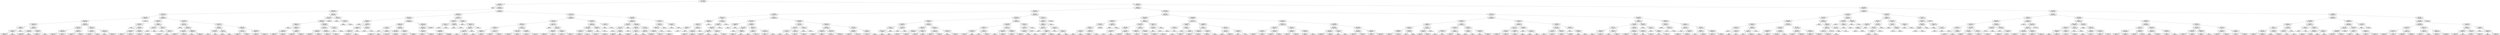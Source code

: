 digraph Tree {
node [shape=box] ;
0 [label="X[2] <= 39.068\nmse = 4.0445145527334235e+22\nsamples = 16000\nvalue = -941470966649.104"] ;
1 [label="X[47] <= 51.338\nmse = 1.0640534590611784e+22\nsamples = 8427\nvalue = -979238288016.602"] ;
0 -> 1 [labeldistance=2.5, labelangle=45, headlabel="True"] ;
2 [label="mse = 0.0\nsamples = 11\nvalue = 0.0"] ;
1 -> 2 ;
3 [label="X[4] <= 212.023\nmse = 9.399478914842477e+21\nsamples = 8416\nvalue = -980518185969.095"] ;
1 -> 3 ;
4 [label="X[59] <= 49.783\nmse = 1.9667582670998266e+22\nsamples = 1836\nvalue = -952310448744.575"] ;
3 -> 4 ;
5 [label="X[16] <= 27.859\nmse = 2.628279047109139e+22\nsamples = 792\nvalue = -916395231524.202"] ;
4 -> 5 ;
6 [label="X[59] <= 49.273\nmse = 7.262928768320286e+21\nsamples = 390\nvalue = -967589123245.292"] ;
5 -> 6 ;
7 [label="X[31] <= 25.239\nmse = 5.992554784104494e+21\nsamples = 389\nvalue = -969407155960.761"] ;
6 -> 7 ;
8 [label="X[40] <= 140.106\nmse = 2.4455256722560598e+22\nsamples = 38\nvalue = -886023511632.842"] ;
7 -> 8 ;
9 [label="X[16] <= 25.341\nmse = 5.243395937449437e+19\nsamples = 8\nvalue = -598793609216.0"] ;
8 -> 9 ;
10 [label="X[44] <= 25.341\nmse = 2.273630922487313e+19\nsamples = 7\nvalue = -600949653504.0"] ;
9 -> 10 ;
11 [label="mse = 3.5325289730932736e+17\nsamples = 6\nvalue = -602883282261.333"] ;
10 -> 11 ;
12 [label="mse = 0.0\nsamples = 1\nvalue = -589347880960.0"] ;
10 -> 12 ;
13 [label="mse = 0.0\nsamples = 1\nvalue = -583701299200.0"] ;
9 -> 13 ;
14 [label="X[2] <= 26.046\nmse = 3.095665992647848e+21\nsamples = 30\nvalue = -962618152277.333"] ;
8 -> 14 ;
15 [label="X[48] <= 3.04\nmse = 1.0448583110599681e+21\nsamples = 26\nvalue = -977150085592.615"] ;
14 -> 15 ;
16 [label="mse = 6.285486359483882e+20\nsamples = 24\nvalue = -983372756309.333"] ;
15 -> 16 ;
17 [label="mse = 0.0\nsamples = 2\nvalue = -902478036992.0"] ;
15 -> 17 ;
18 [label="X[68] <= 187.649\nmse = 6.131032986329429e+21\nsamples = 4\nvalue = -868160585728.0"] ;
14 -> 18 ;
19 [label="mse = 1.3811093494416435e+21\nsamples = 3\nvalue = -826948932949.333"] ;
18 -> 19 ;
20 [label="mse = 0.0\nsamples = 1\nvalue = -991795544064.0"] ;
18 -> 20 ;
21 [label="X[16] <= 25.621\nmse = 3.159523532983488e+21\nsamples = 351\nvalue = -978434445090.279"] ;
7 -> 21 ;
22 [label="X[34] <= 3.572\nmse = 9.83852293235174e+20\nsamples = 249\nvalue = -990437169390.522"] ;
21 -> 22 ;
23 [label="X[55] <= 3.507\nmse = 2.9981151932163136e+20\nsamples = 233\nvalue = -993637965788.841"] ;
22 -> 23 ;
24 [label="mse = 1.5909421930277503e+20\nsamples = 222\nvalue = -995011522818.306"] ;
23 -> 24 ;
25 [label="mse = 2.3332191862815877e+21\nsamples = 11\nvalue = -965917087557.818"] ;
23 -> 25 ;
26 [label="X[51] <= 37.625\nmse = 8.623360803579783e+21\nsamples = 16\nvalue = -943825571840.0"] ;
22 -> 26 ;
27 [label="mse = 1.3302767405257196e+20\nsamples = 12\nvalue = -993596134741.333"] ;
26 -> 27 ;
28 [label="mse = 4.369053014002957e+21\nsamples = 4\nvalue = -794513883136.0"] ;
26 -> 28 ;
29 [label="X[38] <= 26.746\nmse = 7.260496915489316e+21\nsamples = 102\nvalue = -949133676945.569"] ;
21 -> 29 ;
30 [label="X[2] <= 25.979\nmse = 1.215367602287073e+22\nsamples = 44\nvalue = -904630200506.182"] ;
29 -> 30 ;
31 [label="mse = 8.383118347631044e+21\nsamples = 43\nvalue = -914228023772.279"] ;
30 -> 31 ;
32 [label="mse = -1073741824.0\nsamples = 1\nvalue = -491923800064.0"] ;
30 -> 32 ;
33 [label="X[58] <= 15.972\nmse = 9.061141160188728e+20\nsamples = 58\nvalue = -982894934934.069"] ;
29 -> 33 ;
34 [label="mse = 0.0\nsamples = 1\nvalue = -822125985792.0"] ;
33 -> 34 ;
35 [label="mse = 4.606055023339928e+20\nsamples = 57\nvalue = -985715442813.754"] ;
33 -> 35 ;
36 [label="mse = -1047972020224.0\nsamples = 1\nvalue = -260374396928.0"] ;
6 -> 36 ;
37 [label="X[38] <= 30.051\nmse = 3.972563049791755e+22\nsamples = 402\nvalue = -866729515675.383"] ;
5 -> 37 ;
38 [label="X[3] <= 27.223\nmse = 5.468393070019747e+22\nsamples = 124\nvalue = -747909352712.258"] ;
37 -> 38 ;
39 [label="X[60] <= 127.738\nmse = 1.7425719668273974e+22\nsamples = 115\nvalue = -791588240197.009"] ;
38 -> 39 ;
40 [label="mse = 0.0\nsamples = 1\nvalue = 119552204800.0"] ;
39 -> 40 ;
41 [label="X[8] <= -0.002\nmse = 1.0232443839834948e+22\nsamples = 114\nvalue = -799580700240.842"] ;
39 -> 41 ;
42 [label="X[41] <= 2.004\nmse = 8.664529418206156e+21\nsamples = 31\nvalue = -704686333159.226"] ;
41 -> 42 ;
43 [label="mse = 7.673854647035977e+20\nsamples = 2\nvalue = -393057452032.0"] ;
42 -> 43 ;
44 [label="mse = 2.0498512458417932e+21\nsamples = 29\nvalue = -726177980133.517"] ;
42 -> 44 ;
45 [label="X[48] <= 3.382\nmse = 6.198590254808052e+21\nsamples = 83\nvalue = -835023174693.012"] ;
41 -> 45 ;
46 [label="mse = 2.0932077510129971e+21\nsamples = 82\nvalue = -842120582218.927"] ;
45 -> 46 ;
47 [label="mse = -11005853696.0\nsamples = 1\nvalue = -253035757568.0"] ;
45 -> 47 ;
48 [label="X[69] <= 2.0\nmse = 1.9488609978993042e+23\nsamples = 9\nvalue = -189790234851.556"] ;
38 -> 48 ;
49 [label="X[51] <= 40.288\nmse = 4.3332344153326486e+19\nsamples = 2\nvalue = -991752126464.0"] ;
48 -> 49 ;
50 [label="mse = 0.0\nsamples = 1\nvalue = -985169395712.0"] ;
49 -> 50 ;
51 [label="mse = 0.0\nsamples = 1\nvalue = -998334857216.0"] ;
49 -> 51 ;
52 [label="X[53] <= 137.99\nmse = 1.429889537087029e+22\nsamples = 7\nvalue = 39341734180.571"] ;
48 -> 52 ;
53 [label="mse = 0.0\nsamples = 1\nvalue = -198426165248.0"] ;
52 -> 53 ;
54 [label="X[10] <= 41.667\nmse = 5.689405210717373e+21\nsamples = 6\nvalue = 78969717418.667"] ;
52 -> 54 ;
55 [label="mse = 1.420217432942995e+19\nsamples = 5\nvalue = 45272328601.6"] ;
54 -> 55 ;
56 [label="mse = 0.0\nsamples = 1\nvalue = 247456661504.0"] ;
54 -> 56 ;
57 [label="X[31] <= 48.292\nmse = 2.394735673140348e+22\nsamples = 278\nvalue = -919728437284.834"] ;
37 -> 57 ;
58 [label="X[38] <= 41.071\nmse = 4.450257316481021e+22\nsamples = 116\nvalue = -861792554284.138"] ;
57 -> 58 ;
59 [label="mse = 0.0\nsamples = 2\nvalue = 5772526592.0"] ;
58 -> 59 ;
60 [label="X[6] <= 1.509\nmse = 3.184693599527138e+22\nsamples = 114\nvalue = -877012994299.509"] ;
58 -> 60 ;
61 [label="X[50] <= -0.002\nmse = 4.750781394574595e+22\nsamples = 28\nvalue = -706932963035.429"] ;
60 -> 61 ;
62 [label="mse = 3.3886130898074985e+22\nsamples = 21\nvalue = -628664799817.143"] ;
61 -> 62 ;
63 [label="mse = 1.486199860598838e+22\nsamples = 7\nvalue = -941737452690.286"] ;
61 -> 63 ;
64 [label="X[34] <= 1.501\nmse = 1.4263502939593055e+22\nsamples = 86\nvalue = -932387888199.442"] ;
60 -> 64 ;
65 [label="mse = 0.0\nsamples = 1\nvalue = -379760902144.0"] ;
64 -> 65 ;
66 [label="mse = 1.0796138424470004e+22\nsamples = 85\nvalue = -938889382153.035"] ;
64 -> 66 ;
67 [label="X[38] <= 31.349\nmse = 5.104337947357797e+21\nsamples = 162\nvalue = -961213390544.593"] ;
57 -> 67 ;
68 [label="X[43] <= -0.001\nmse = 2.007866098084697e+21\nsamples = 28\nvalue = -868727238070.857"] ;
67 -> 68 ;
69 [label="X[5] <= 188.504\nmse = 8.128437314492574e+20\nsamples = 10\nvalue = -813124930764.8"] ;
68 -> 69 ;
70 [label="mse = 0.0\nsamples = 2\nvalue = -756104101888.0"] ;
69 -> 70 ;
71 [label="mse = 0.0\nsamples = 8\nvalue = -827380137984.0"] ;
69 -> 71 ;
72 [label="X[0] <= 0.002\nmse = 5637144576.0\nsamples = 18\nvalue = -899617408796.444"] ;
68 -> 72 ;
73 [label="mse = 0.0\nsamples = 17\nvalue = -899617390592.0"] ;
72 -> 73 ;
74 [label="mse = 0.0\nsamples = 1\nvalue = -899617718272.0"] ;
72 -> 74 ;
75 [label="X[62] <= 1.501\nmse = 3.590550455646524e+21\nsamples = 134\nvalue = -980538855240.597"] ;
67 -> 75 ;
76 [label="X[27] <= 2.002\nmse = 1.632077240846901e+22\nsamples = 12\nvalue = -892243159722.667"] ;
75 -> 76 ;
77 [label="mse = 1.3448223448702648e+18\nsamples = 7\nvalue = -999525636973.714"] ;
76 -> 77 ;
78 [label="mse = 4.959504806345064e+20\nsamples = 5\nvalue = -742047691571.2"] ;
76 -> 78 ;
79 [label="X[38] <= 41.667\nmse = 1.4961388906843556e+21\nsamples = 122\nvalue = -989223677750.557"] ;
75 -> 79 ;
80 [label="mse = 1.0715564459652033e+22\nsamples = 12\nvalue = -945616530090.667"] ;
79 -> 80 ;
81 [label="mse = 2.603075070641811e+20\nsamples = 110\nvalue = -993980821131.636"] ;
79 -> 81 ;
82 [label="X[14] <= 1.201\nmse = 1.2928256215040951e+22\nsamples = 1044\nvalue = -979556475601.41"] ;
4 -> 82 ;
83 [label="X[8] <= 0.421\nmse = 1.045261125252454e+22\nsamples = 1041\nvalue = -981503162070.44"] ;
82 -> 83 ;
84 [label="X[15] <= -0.002\nmse = 9.54185630817488e+21\nsamples = 1040\nvalue = -982443661627.077"] ;
83 -> 84 ;
85 [label="X[30] <= 1.331\nmse = 2.9533619529586122e+22\nsamples = 177\nvalue = -947369806923.209"] ;
84 -> 85 ;
86 [label="mse = 0.0\nsamples = 1\nvalue = 484465475584.0"] ;
85 -> 86 ;
87 [label="X[38] <= 41.667\nmse = 1.7986646522872864e+22\nsamples = 176\nvalue = -955505234664.727"] ;
85 -> 87 ;
88 [label="X[27] <= 2.608\nmse = 4.9759249408065595e+22\nsamples = 45\nvalue = -858297016866.133"] ;
87 -> 88 ;
89 [label="mse = 1.2984013984688398e+22\nsamples = 29\nvalue = -963880707460.414"] ;
88 -> 89 ;
90 [label="mse = 5.958612137090942e+22\nsamples = 16\nvalue = -666926577664.0"] ;
88 -> 90 ;
91 [label="X[27] <= 3.999\nmse = 2.711368866545734e+21\nsamples = 131\nvalue = -988897370549.74"] ;
87 -> 91 ;
92 [label="mse = 4.1012097260146446e+20\nsamples = 126\nvalue = -993812324482.032"] ;
91 -> 92 ;
93 [label="mse = 4.475354854530553e+22\nsamples = 5\nvalue = -865040531456.0"] ;
91 -> 93 ;
94 [label="X[12] <= 394.453\nmse = 5.137520883266453e+21\nsamples = 863\nvalue = -989637256392.528"] ;
84 -> 94 ;
95 [label="X[57] <= -0.002\nmse = 4.936379224729835e+21\nsamples = 861\nvalue = -990287107508.478"] ;
94 -> 95 ;
96 [label="X[50] <= 0.103\nmse = 1.0417938906598548e+22\nsamples = 388\nvalue = -981193425909.443"] ;
95 -> 96 ;
97 [label="mse = 5.289525200930581e+21\nsamples = 385\nvalue = -985027762117.486"] ;
96 -> 97 ;
98 [label="mse = 4.245416088819164e+23\nsamples = 3\nvalue = -489120279210.667"] ;
96 -> 98 ;
99 [label="X[2] <= 30.565\nmse = 3.1639912667991245e+20\nsamples = 473\nvalue = -997746617995.636"] ;
95 -> 99 ;
100 [label="mse = 6.327487523370251e+19\nsamples = 451\nvalue = -999063257160.656"] ;
99 -> 100 ;
101 [label="mse = 4.74138910333744e+21\nsamples = 22\nvalue = -970755515112.727"] ;
99 -> 101 ;
102 [label="X[33] <= 397.233\nmse = 1.3281037749716144e+22\nsamples = 2\nvalue = -709876350976.0"] ;
94 -> 102 ;
103 [label="mse = 0.0\nsamples = 1\nvalue = -825119735808.0"] ;
102 -> 103 ;
104 [label="mse = 0.0\nsamples = 1\nvalue = -594632966144.0"] ;
102 -> 104 ;
105 [label="mse = 836310401024.0\nsamples = 1\nvalue = -3383623168.0"] ;
83 -> 105 ;
106 [label="X[59] <= 70.13\nmse = 4.143615444796556e+23\nsamples = 3\nvalue = -304056270848.0"] ;
82 -> 106 ;
107 [label="mse = 0.0\nsamples = 1\nvalue = 552137064448.0"] ;
106 -> 107 ;
108 [label="X[18] <= 169.285\nmse = 7.174204616212445e+22\nsamples = 2\nvalue = -732152938496.0"] ;
106 -> 108 ;
109 [label="mse = 0.0\nsamples = 1\nvalue = -999999995904.0"] ;
108 -> 109 ;
110 [label="mse = 0.0\nsamples = 1\nvalue = -464305881088.0"] ;
108 -> 110 ;
111 [label="X[17] <= 45.651\nmse = 6.250433187810277e+21\nsamples = 6580\nvalue = -988388916294.964"] ;
3 -> 111 ;
112 [label="X[3] <= 55.149\nmse = 6.852593160790684e+20\nsamples = 4626\nvalue = -997406921375.156"] ;
111 -> 112 ;
113 [label="X[31] <= 10.163\nmse = 4.087385354861271e+20\nsamples = 4591\nvalue = -997909653930.908"] ;
112 -> 113 ;
114 [label="X[59] <= 17.947\nmse = 2.7120919589664275e+22\nsamples = 27\nvalue = -930423382319.407"] ;
113 -> 114 ;
115 [label="mse = 0.0\nsamples = 1\nvalue = -303622520832.0"] ;
114 -> 115 ;
116 [label="X[31] <= 8.686\nmse = 1.247210638015933e+22\nsamples = 26\nvalue = -954531107761.231"] ;
114 -> 116 ;
117 [label="X[17] <= 27.801\nmse = 2.8304856614645656e+21\nsamples = 24\nvalue = -982068557141.333"] ;
116 -> 117 ;
118 [label="X[16] <= 53.509\nmse = 5.589148592573199e+20\nsamples = 23\nvalue = -992057374630.956"] ;
117 -> 118 ;
119 [label="mse = 4.1082272478654366e+19\nsamples = 22\nvalue = -996917316514.909"] ;
118 -> 119 ;
120 [label="mse = 0.0\nsamples = 1\nvalue = -885138653184.0"] ;
118 -> 120 ;
121 [label="mse = 0.0\nsamples = 1\nvalue = -752325754880.0"] ;
117 -> 121 ;
122 [label="X[30] <= 27.583\nmse = 9.875020540066805e+21\nsamples = 2\nvalue = -624081715200.0"] ;
116 -> 122 ;
123 [label="mse = 0.0\nsamples = 1\nvalue = -524708577280.0"] ;
122 -> 123 ;
124 [label="mse = 0.0\nsamples = 1\nvalue = -723454853120.0"] ;
122 -> 124 ;
125 [label="X[61] <= 271.674\nmse = 2.2361034318075344e+20\nsamples = 4564\nvalue = -998308893486.892"] ;
113 -> 125 ;
126 [label="X[55] <= 1.002\nmse = 8.897999681992807e+20\nsamples = 1005\nvalue = -993749305187.088"] ;
125 -> 126 ;
127 [label="X[7] <= 0.001\nmse = 8.802252093029091e+22\nsamples = 5\nvalue = -851504424550.4"] ;
126 -> 127 ;
128 [label="mse = 0.0\nsamples = 1\nvalue = -258132672512.0"] ;
127 -> 128 ;
129 [label="X[14] <= 0.001\nmse = 1.48762634747904e+16\nsamples = 4\nvalue = -999847362560.0"] ;
127 -> 129 ;
130 [label="mse = 1844067965075456.0\nsamples = 3\nvalue = -999914427733.333"] ;
129 -> 130 ;
131 [label="mse = 0.0\nsamples = 1\nvalue = -999646167040.0"] ;
129 -> 131 ;
132 [label="X[34] <= 3.996\nmse = 3.5246249290051774e+20\nsamples = 1000\nvalue = -994460529590.272"] ;
126 -> 132 ;
133 [label="X[8] <= -0.002\nmse = 2.9420373476706248e+20\nsamples = 980\nvalue = -995130988686.106"] ;
132 -> 133 ;
134 [label="mse = 8.827744275560976e+19\nsamples = 700\nvalue = -997488778561.829"] ;
133 -> 134 ;
135 [label="mse = 7.603767001869692e+20\nsamples = 280\nvalue = -989236513996.8"] ;
133 -> 135 ;
136 [label="X[6] <= 2.367\nmse = 2.10582891351996e+21\nsamples = 20\nvalue = -961608033894.4"] ;
132 -> 136 ;
137 [label="mse = 1.9521721774614742e+21\nsamples = 12\nvalue = -936684732416.0"] ;
136 -> 137 ;
138 [label="mse = 6.922930213961597e+18\nsamples = 8\nvalue = -998992986112.0"] ;
136 -> 138 ;
139 [label="X[28] <= 1.202\nmse = 2.7961449170285363e+19\nsamples = 3559\nvalue = -999596442304.342"] ;
125 -> 139 ;
140 [label="X[58] <= 0.334\nmse = 2.226786043835292e+19\nsamples = 3558\nvalue = -999636467048.904"] ;
139 -> 140 ;
141 [label="X[52] <= 16.13\nmse = 5.782277500943655e+20\nsamples = 5\nvalue = -979884258099.2"] ;
140 -> 141 ;
142 [label="mse = 1.955329271763724e+19\nsamples = 2\nvalue = -950636380160.0"] ;
141 -> 142 ;
143 [label="mse = 1.903172937402286e+17\nsamples = 3\nvalue = -999382843392.0"] ;
141 -> 143 ;
144 [label="X[26] <= 308.37\nmse = 2.093566413863125e+19\nsamples = 3553\nvalue = -999664263571.49"] ;
140 -> 144 ;
145 [label="mse = 1.010980142489828e+20\nsamples = 720\nvalue = -998580513723.733"] ;
144 -> 145 ;
146 [label="mse = 1.882367400439972e+17\nsamples = 2833\nvalue = -999939695936.61"] ;
144 -> 146 ;
147 [label="mse = 38409892528128.0\nsamples = 1\nvalue = -857188401152.0"] ;
139 -> 147 ;
148 [label="X[20] <= 1.588\nmse = 3.2575102273213394e+22\nsamples = 35\nvalue = -931462773847.772"] ;
112 -> 148 ;
149 [label="X[22] <= -0.002\nmse = 5.560390357728016e+22\nsamples = 5\nvalue = -548225410662.4"] ;
148 -> 149 ;
150 [label="X[20] <= 1.501\nmse = 7.477891031375901e+20\nsamples = 3\nvalue = -736590189909.333"] ;
149 -> 150 ;
151 [label="mse = 0.0\nsamples = 1\nvalue = -775262896128.0"] ;
150 -> 151 ;
152 [label="mse = 0.0\nsamples = 2\nvalue = -717253836800.0"] ;
150 -> 152 ;
153 [label="X[58] <= 26.355\nmse = 4.833237560696662e+21\nsamples = 2\nvalue = -265678241792.0"] ;
149 -> 153 ;
154 [label="mse = 0.0\nsamples = 1\nvalue = -335199731712.0"] ;
153 -> 154 ;
155 [label="mse = 0.0\nsamples = 1\nvalue = -196156751872.0"] ;
153 -> 155 ;
156 [label="X[1] <= 0.016\nmse = 1.7874272895482043e+20\nsamples = 30\nvalue = -995335667712.0"] ;
148 -> 156 ;
157 [label="mse = 0.0\nsamples = 1\nvalue = -928152420352.0"] ;
156 -> 157 ;
158 [label="X[62] <= 2.855\nmse = 2.3898350078048338e+19\nsamples = 29\nvalue = -997652331414.069"] ;
156 -> 158 ;
159 [label="X[48] <= 3.465\nmse = 1.3217080365744652e+19\nsamples = 28\nvalue = -998283006537.143"] ;
158 -> 159 ;
160 [label="X[2] <= 0.949\nmse = 5.447824491793089e+18\nsamples = 27\nvalue = -998826105362.963"] ;
159 -> 160 ;
161 [label="mse = 0.0\nsamples = 1\nvalue = -991426510848.0"] ;
160 -> 161 ;
162 [label="mse = 3.4704361251626025e+18\nsamples = 26\nvalue = -999110705152.0"] ;
160 -> 162 ;
163 [label="mse = 0.0\nsamples = 1\nvalue = -983619338240.0"] ;
159 -> 163 ;
164 [label="mse = 0.0\nsamples = 1\nvalue = -979993427968.0"] ;
158 -> 164 ;
165 [label="X[59] <= 47.715\nmse = 1.8777370957499395e+22\nsamples = 1954\nvalue = -967039227706.956"] ;
111 -> 165 ;
166 [label="X[5] <= 307.679\nmse = 3.6848593493021954e+22\nsamples = 888\nvalue = -933168312601.369"] ;
165 -> 166 ;
167 [label="X[50] <= -0.001\nmse = 1.0098523716813666e+23\nsamples = 241\nvalue = -823113486064.066"] ;
166 -> 167 ;
168 [label="X[38] <= 36.25\nmse = 1.3575329404622097e+23\nsamples = 128\nvalue = -707735254560.0"] ;
167 -> 168 ;
169 [label="X[6] <= 1.968\nmse = 1.572080375095055e+23\nsamples = 47\nvalue = -423398751297.362"] ;
168 -> 169 ;
170 [label="X[7] <= 0.001\nmse = 5.8631963006116865e+22\nsamples = 6\nvalue = -889530051242.667"] ;
169 -> 170 ;
171 [label="mse = 0.0\nsamples = 1\nvalue = -348109307904.0"] ;
170 -> 171 ;
172 [label="mse = 5.614491165463151e+18\nsamples = 5\nvalue = -997814199910.4"] ;
170 -> 172 ;
173 [label="X[11] <= 248.67\nmse = 1.3518377141159964e+23\nsamples = 41\nvalue = -355184414720.0"] ;
169 -> 173 ;
174 [label="mse = 4.132332080358587e+22\nsamples = 5\nvalue = 349975039180.8"] ;
173 -> 174 ;
175 [label="mse = 6.9565454086892274e+22\nsamples = 36\nvalue = -453123227761.778"] ;
173 -> 175 ;
176 [label="X[31] <= 36.25\nmse = 4.917270467815632e+22\nsamples = 81\nvalue = -872720632996.346"] ;
168 -> 176 ;
177 [label="X[19] <= 271.674\nmse = 9.940167674348696e+22\nsamples = 26\nvalue = -707912176561.231"] ;
176 -> 177 ;
178 [label="mse = 1.2920478034235793e+23\nsamples = 9\nvalue = -414319684266.667"] ;
177 -> 178 ;
179 [label="mse = 1.3831199549532173e+22\nsamples = 17\nvalue = -863343496011.294"] ;
177 -> 179 ;
180 [label="X[2] <= 36.853\nmse = 6.51808042242087e+21\nsamples = 55\nvalue = -950630085129.309"] ;
176 -> 180 ;
181 [label="mse = 2.193752141913391e+19\nsamples = 41\nvalue = -997094399800.195"] ;
180 -> 181 ;
182 [label="mse = 7.037597711851994e+20\nsamples = 14\nvalue = -814556020736.0"] ;
180 -> 182 ;
183 [label="X[13] <= 1.183\nmse = 2.944181517569934e+22\nsamples = 113\nvalue = -953807412015.575"] ;
167 -> 183 ;
184 [label="mse = 0.0\nsamples = 1\nvalue = 813918846976.0"] ;
183 -> 184 ;
185 [label="X[38] <= 25.494\nmse = 1.5550757767345917e+21\nsamples = 112\nvalue = -969590682185.143"] ;
183 -> 185 ;
186 [label="X[37] <= 25.418\nmse = 1.3666955412661653e+21\nsamples = 32\nvalue = -934557900800.0"] ;
185 -> 186 ;
187 [label="mse = 6.820668531816373e+20\nsamples = 28\nvalue = -943277089938.286"] ;
186 -> 187 ;
188 [label="mse = 1.901737841021688e+21\nsamples = 4\nvalue = -873523576832.0"] ;
186 -> 188 ;
189 [label="X[2] <= 33.571\nmse = 9.431422388375032e+20\nsamples = 80\nvalue = -983603794739.2"] ;
185 -> 189 ;
190 [label="mse = 2.81574678764521e+20\nsamples = 69\nvalue = -991497071274.667"] ;
189 -> 190 ;
191 [label="mse = 2.2506853979087878e+21\nsamples = 11\nvalue = -934091423744.0"] ;
189 -> 191 ;
192 [label="X[3] <= 47.964\nmse = 6.766313342576731e+21\nsamples = 647\nvalue = -974162459735.048"] ;
166 -> 192 ;
193 [label="X[57] <= 0.376\nmse = 4.860960657025595e+21\nsamples = 645\nvalue = -976479205163.262"] ;
192 -> 193 ;
194 [label="X[12] <= 353.326\nmse = 4.0992018763792515e+21\nsamples = 643\nvalue = -977980875860.404"] ;
193 -> 194 ;
195 [label="X[13] <= 3.368\nmse = 1.2498759201924523e+22\nsamples = 113\nvalue = -933124043078.23"] ;
194 -> 195 ;
196 [label="mse = 9.919798053395866e+21\nsamples = 112\nvalue = -938003616914.286"] ;
195 -> 196 ;
197 [label="mse = -1073741824.0\nsamples = 1\nvalue = -386611773440.0"] ;
195 -> 197 ;
198 [label="X[34] <= 4.579\nmse = 1.7878838354801286e+21\nsamples = 530\nvalue = -987544691151.698"] ;
194 -> 198 ;
199 [label="mse = 1.2767317055919704e+21\nsamples = 521\nvalue = -989401546311.739"] ;
198 -> 199 ;
200 [label="mse = 1.9623941230987106e+22\nsamples = 9\nvalue = -880053409109.333"] ;
198 -> 200 ;
201 [label="X[18] <= 407.804\nmse = 1.5958009295301306e+22\nsamples = 2\nvalue = -493692076032.0"] ;
193 -> 201 ;
202 [label="mse = 0.0\nsamples = 1\nvalue = -367367061504.0"] ;
201 -> 202 ;
203 [label="mse = 0.0\nsamples = 1\nvalue = -620017090560.0"] ;
201 -> 203 ;
204 [label="X[2] <= 16.062\nmse = 6.1277876042720856e+22\nsamples = 2\nvalue = -227012059136.0"] ;
192 -> 204 ;
205 [label="mse = 0.0\nsamples = 1\nvalue = 20531625984.0"] ;
204 -> 205 ;
206 [label="mse = 0.0\nsamples = 1\nvalue = -474555744256.0"] ;
204 -> 206 ;
207 [label="X[3] <= 97.596\nmse = 1.971900069418067e+21\nsamples = 1066\nvalue = -995254399014.424"] ;
165 -> 207 ;
208 [label="X[31] <= 7.848\nmse = 1.5687492094704327e+21\nsamples = 1057\nvalue = -996283929672.658"] ;
207 -> 208 ;
209 [label="X[49] <= 0.002\nmse = 6.23981228949206e+22\nsamples = 7\nvalue = -897524975908.571"] ;
208 -> 209 ;
210 [label="X[57] <= -0.002\nmse = 1.2142411213879378e+18\nsamples = 6\nvalue = -999502981802.667"] ;
209 -> 210 ;
211 [label="mse = 0.0\nsamples = 1\nvalue = -997039013888.0"] ;
210 -> 211 ;
212 [label="X[17] <= 91.12\nmse = 16253229989888.0\nsamples = 5\nvalue = -999995775385.6"] ;
210 -> 212 ;
213 [label="mse = 1935553855488.0\nsamples = 3\nvalue = -999998947328.0"] ;
212 -> 213 ;
214 [label="mse = 0.0\nsamples = 2\nvalue = -999991017472.0"] ;
212 -> 214 ;
215 [label="mse = 0.0\nsamples = 1\nvalue = -285656940544.0"] ;
209 -> 215 ;
216 [label="X[41] <= 1.501\nmse = 1.097764363867953e+21\nsamples = 1050\nvalue = -996942322697.752"] ;
208 -> 216 ;
217 [label="X[50] <= -0.002\nmse = 3.878953243232981e+22\nsamples = 18\nvalue = -938010512952.889"] ;
216 -> 217 ;
218 [label="mse = 0.0\nsamples = 1\nvalue = -151813357568.0"] ;
217 -> 218 ;
219 [label="X[15] <= 0.154\nmse = 2.573320124075025e+21\nsamples = 17\nvalue = -984257404446.118"] ;
217 -> 219 ;
220 [label="mse = 4.842037290636778e+19\nsamples = 16\nvalue = -996826583040.0"] ;
219 -> 220 ;
221 [label="mse = 0.0\nsamples = 1\nvalue = -783150546944.0"] ;
219 -> 221 ;
222 [label="X[27] <= 4.108\nmse = 3.787184140870851e+20\nsamples = 1032\nvalue = -997970203100.279"] ;
216 -> 222 ;
223 [label="X[38] <= 1.979\nmse = 5.819835067256747e+19\nsamples = 1002\nvalue = -999140721817.294"] ;
222 -> 223 ;
224 [label="mse = 0.0\nsamples = 2\nvalue = -947800506368.0"] ;
223 -> 224 ;
225 [label="mse = 5.303256865835896e+19\nsamples = 1000\nvalue = -999243402248.192"] ;
223 -> 225 ;
226 [label="X[41] <= 2.446\nmse = 9.509882273939031e+21\nsamples = 30\nvalue = -958874877952.0"] ;
222 -> 226 ;
227 [label="mse = 3.335494077766631e+22\nsamples = 4\nvalue = -801457012736.0"] ;
226 -> 227 ;
228 [label="mse = 1.4425269499016574e+21\nsamples = 26\nvalue = -983093011062.154"] ;
226 -> 228 ;
229 [label="X[29] <= -0.002\nmse = 3.457537513004031e+22\nsamples = 9\nvalue = -874341742819.556"] ;
207 -> 229 ;
230 [label="X[66] <= 74.751\nmse = 5.952786316364633e+20\nsamples = 7\nvalue = -972885646189.714"] ;
229 -> 230 ;
231 [label="X[45] <= 37.655\nmse = 9.485852908212296e+19\nsamples = 4\nvalue = -952741036032.0"] ;
230 -> 231 ;
232 [label="mse = 0.0\nsamples = 2\nvalue = -962480570368.0"] ;
231 -> 232 ;
233 [label="mse = 0.0\nsamples = 2\nvalue = -943001501696.0"] ;
231 -> 233 ;
234 [label="mse = 0.0\nsamples = 3\nvalue = -999745126400.0"] ;
230 -> 234 ;
235 [label="X[51] <= 14.042\nmse = 5.590238339481427e+20\nsamples = 2\nvalue = -529438081024.0"] ;
229 -> 235 ;
236 [label="mse = 0.0\nsamples = 1\nvalue = -505794396160.0"] ;
235 -> 236 ;
237 [label="mse = 0.0\nsamples = 1\nvalue = -553081765888.0"] ;
235 -> 237 ;
238 [label="X[38] <= 41.621\nmse = 7.02573626334495e+22\nsamples = 7573\nvalue = -899444660407.997"] ;
0 -> 238 [labeldistance=2.5, labelangle=-45, headlabel="False"] ;
239 [label="X[4] <= 324.917\nmse = 1.1583682527037342e+23\nsamples = 2026\nvalue = -815014538030.12"] ;
238 -> 239 ;
240 [label="X[20] <= 2.504\nmse = 2.539125457970525e+23\nsamples = 380\nvalue = -544530345360.842"] ;
239 -> 240 ;
241 [label="X[23] <= 25.03\nmse = 2.211565356635597e+23\nsamples = 217\nvalue = -676246675333.309"] ;
240 -> 241 ;
242 [label="X[39] <= 223.125\nmse = 5.185437751823703e+21\nsamples = 34\nvalue = -963646280402.824"] ;
241 -> 242 ;
243 [label="X[34] <= 2.473\nmse = 3.528891569786585e+19\nsamples = 22\nvalue = -998033135429.818"] ;
242 -> 243 ;
244 [label="X[13] <= 0.592\nmse = 4.568741506407465e+18\nsamples = 21\nvalue = -999246706395.429"] ;
243 -> 244 ;
245 [label="X[28] <= 0.002\nmse = 3.109152295804207e+18\nsamples = 2\nvalue = -992914407424.0"] ;
244 -> 245 ;
246 [label="mse = 0.0\nsamples = 1\nvalue = -991151128576.0"] ;
245 -> 246 ;
247 [label="mse = 0.0\nsamples = 1\nvalue = -994677686272.0"] ;
245 -> 247 ;
248 [label="X[23] <= 17.589\nmse = 5.724000760102912e+16\nsamples = 19\nvalue = -999913264181.895"] ;
244 -> 248 ;
249 [label="X[59] <= 41.667\nmse = 907889380163584.0\nsamples = 18\nvalue = -999969230392.889"] ;
248 -> 249 ;
250 [label="mse = 203719694090240.0\nsamples = 7\nvalue = -999936014043.429"] ;
249 -> 250 ;
251 [label="mse = 207079298039808.0\nsamples = 11\nvalue = -999990368069.818"] ;
249 -> 251 ;
252 [label="mse = 0.0\nsamples = 1\nvalue = -998905872384.0"] ;
248 -> 252 ;
253 [label="mse = 0.0\nsamples = 1\nvalue = -972548145152.0"] ;
243 -> 253 ;
254 [label="X[1] <= -0.002\nmse = 8.485176330634536e+21\nsamples = 12\nvalue = -900603712853.333"] ;
242 -> 254 ;
255 [label="X[56] <= 0.005\nmse = 5.873989285558148e+21\nsamples = 11\nvalue = -917393011805.091"] ;
254 -> 255 ;
256 [label="X[51] <= 28.727\nmse = 2.3705566360048826e+21\nsamples = 10\nvalue = -936677559500.8"] ;
255 -> 256 ;
257 [label="X[4] <= 305.95\nmse = 3.915379150505986e+20\nsamples = 6\nvalue = -898994132309.333"] ;
256 -> 257 ;
258 [label="mse = 6.176398543316163e+19\nsamples = 5\nvalue = -907241167257.6"] ;
257 -> 258 ;
259 [label="mse = 0.0\nsamples = 1\nvalue = -857758957568.0"] ;
257 -> 259 ;
260 [label="X[24] <= 1.022\nmse = 1.3932149082026934e+19\nsamples = 4\nvalue = -993202700288.0"] ;
256 -> 260 ;
261 [label="mse = 0.0\nsamples = 1\nvalue = -999329300480.0"] ;
260 -> 261 ;
262 [label="mse = 1.8938743703847567e+18\nsamples = 3\nvalue = -991160500224.0"] ;
260 -> 262 ;
263 [label="mse = 0.0\nsamples = 1\nvalue = -724547534848.0"] ;
255 -> 263 ;
264 [label="mse = 0.0\nsamples = 1\nvalue = -715921424384.0"] ;
254 -> 264 ;
265 [label="X[3] <= 25.174\nmse = 2.4308493587784663e+23\nsamples = 183\nvalue = -622850027396.896"] ;
241 -> 265 ;
266 [label="X[65] <= 25.144\nmse = 3.1412877019983034e+21\nsamples = 29\nvalue = -960140121617.655"] ;
265 -> 266 ;
267 [label="X[40] <= 238.223\nmse = 3.2766688990223925e+19\nsamples = 3\nvalue = -836005199872.0"] ;
266 -> 267 ;
268 [label="mse = 0.0\nsamples = 1\nvalue = -844100468736.0"] ;
267 -> 268 ;
269 [label="mse = 0.0\nsamples = 2\nvalue = -831957565440.0"] ;
267 -> 269 ;
270 [label="X[51] <= 59.306\nmse = 1.5167906364554876e+21\nsamples = 26\nvalue = -974463381819.077"] ;
266 -> 270 ;
271 [label="X[60] <= 180.462\nmse = 8.796452612976148e+17\nsamples = 11\nvalue = -999392518888.727"] ;
270 -> 271 ;
272 [label="mse = 0.0\nsamples = 1\nvalue = -996864491520.0"] ;
271 -> 272 ;
273 [label="X[56] <= 0.6\nmse = 2.646083262039982e+17\nsamples = 10\nvalue = -999645321625.6"] ;
271 -> 273 ;
274 [label="mse = 5.450158799270707e+16\nsamples = 9\nvalue = -999800081976.889"] ;
273 -> 274 ;
275 [label="mse = 0.0\nsamples = 1\nvalue = -998252478464.0"] ;
273 -> 275 ;
276 [label="X[9] <= 73.992\nmse = 1.8385116021723968e+21\nsamples = 15\nvalue = -956182014634.667"] ;
270 -> 276 ;
277 [label="X[3] <= 3.078\nmse = 1.4464499584906885e+21\nsamples = 4\nvalue = -899641507840.0"] ;
276 -> 277 ;
278 [label="mse = 0.0\nsamples = 1\nvalue = -958875893760.0"] ;
277 -> 278 ;
279 [label="mse = 3.691721778455275e+20\nsamples = 3\nvalue = -879896712533.333"] ;
277 -> 279 ;
280 [label="X[2] <= 99.307\nmse = 3.958750551155409e+20\nsamples = 11\nvalue = -976742198923.636"] ;
276 -> 280 ;
281 [label="mse = 7.081891087707328e+19\nsamples = 9\nvalue = -985407997724.444"] ;
280 -> 281 ;
282 [label="mse = 0.0\nsamples = 2\nvalue = -937746104320.0"] ;
280 -> 282 ;
283 [label="X[52] <= 25.066\nmse = 2.628116840607046e+23\nsamples = 154\nvalue = -559334360303.377"] ;
265 -> 283 ;
284 [label="X[9] <= 33.913\nmse = 3.2584214749330414e+23\nsamples = 9\nvalue = 54731594865.778"] ;
283 -> 284 ;
285 [label="X[6] <= 2.467\nmse = 9.027943170431903e+22\nsamples = 7\nvalue = 324221016941.714"] ;
284 -> 285 ;
286 [label="X[9] <= 27.853\nmse = 6.477297315797372e+21\nsamples = 3\nvalue = 16177359530.667"] ;
285 -> 286 ;
287 [label="mse = 0.0\nsamples = 1\nvalue = 129995612160.0"] ;
286 -> 287 ;
288 [label="mse = 0.0\nsamples = 2\nvalue = -40731766784.0"] ;
286 -> 288 ;
289 [label="X[6] <= 3.0\nmse = 2.85867329772933e+22\nsamples = 4\nvalue = 555253760000.0"] ;
285 -> 289 ;
290 [label="mse = 9.042759312387693e+21\nsamples = 2\nvalue = 400977264640.0"] ;
289 -> 290 ;
291 [label="mse = 5.2823260107070505e+20\nsamples = 2\nvalue = 709530255360.0"] ;
289 -> 291 ;
292 [label="X[5] <= 246.64\nmse = 6.475012134301352e+21\nsamples = 2\nvalue = -888481382400.0"] ;
284 -> 292 ;
293 [label="mse = 0.0\nsamples = 1\nvalue = -968948842496.0"] ;
292 -> 293 ;
294 [label="mse = 0.0\nsamples = 1\nvalue = -808013922304.0"] ;
292 -> 294 ;
295 [label="X[64] <= 0.001\nmse = 2.3404195882720654e+23\nsamples = 145\nvalue = -597448798900.083"] ;
283 -> 295 ;
296 [label="X[31] <= 43.75\nmse = 2.5034268984566963e+23\nsamples = 125\nvalue = -547170033188.864"] ;
295 -> 296 ;
297 [label="X[35] <= 0.002\nmse = 5.2684530166102635e+23\nsamples = 17\nvalue = -103276926855.529"] ;
296 -> 297 ;
298 [label="mse = 4.255451267354714e+23\nsamples = 13\nvalue = -347659669504.0"] ;
297 -> 298 ;
299 [label="mse = 3.1147969927212452e+22\nsamples = 4\nvalue = 690966986752.0"] ;
297 -> 299 ;
300 [label="X[48] <= 1.808\nmse = 1.7092129827975826e+23\nsamples = 108\nvalue = -617042096222.815"] ;
296 -> 300 ;
301 [label="mse = 6.534974604112719e+22\nsamples = 2\nvalue = 691466846208.0"] ;
300 -> 301 ;
302 [label="mse = 1.3999809679805332e+23\nsamples = 106\nvalue = -641730944193.208"] ;
300 -> 302 ;
303 [label="X[36] <= 0.002\nmse = 1.7614461583897519e+22\nsamples = 20\nvalue = -911691084595.2"] ;
295 -> 303 ;
304 [label="X[62] <= 2.664\nmse = 4.6076166692584764e+21\nsamples = 16\nvalue = -966559203328.0"] ;
303 -> 304 ;
305 [label="mse = 1.738708796796127e+20\nsamples = 13\nvalue = -991354078444.308"] ;
304 -> 305 ;
306 [label="mse = 9.612131417108295e+21\nsamples = 3\nvalue = -859114744490.667"] ;
304 -> 306 ;
307 [label="X[28] <= 0.001\nmse = 9.43163217693871e+21\nsamples = 4\nvalue = -692218609664.0"] ;
303 -> 307 ;
308 [label="mse = 3.4545301754660205e+20\nsamples = 3\nvalue = -747513402709.333"] ;
307 -> 308 ;
309 [label="mse = 0.0\nsamples = 1\nvalue = -526334230528.0"] ;
307 -> 309 ;
310 [label="X[64] <= 0.002\nmse = 2.436749943885778e+23\nsamples = 163\nvalue = -369177930612.221"] ;
240 -> 310 ;
311 [label="X[18] <= 302.841\nmse = 2.2637868799458904e+23\nsamples = 146\nvalue = -303004512050.849"] ;
310 -> 311 ;
312 [label="X[6] <= 2.236\nmse = 2.7623415496413175e+23\nsamples = 78\nvalue = -129660943438.769"] ;
311 -> 312 ;
313 [label="X[10] <= 27.863\nmse = 5.630347030789509e+21\nsamples = 5\nvalue = -929979446067.2"] ;
312 -> 313 ;
314 [label="X[9] <= 72.741\nmse = 2.448324882604648e+19\nsamples = 3\nvalue = -991164934826.667"] ;
313 -> 314 ;
315 [label="X[60] <= 227.414\nmse = 2.0937202824757903e+18\nsamples = 2\nvalue = -994562539520.0"] ;
314 -> 315 ;
316 [label="mse = 0.0\nsamples = 1\nvalue = -996009508864.0"] ;
315 -> 316 ;
317 [label="mse = 0.0\nsamples = 1\nvalue = -993115570176.0"] ;
315 -> 317 ;
318 [label="mse = 0.0\nsamples = 1\nvalue = -984369725440.0"] ;
314 -> 318 ;
319 [label="X[12] <= 207.586\nmse = 4.0257347907066266e+17\nsamples = 2\nvalue = -838201212928.0"] ;
313 -> 319 ;
320 [label="mse = 0.0\nsamples = 1\nvalue = -837566726144.0"] ;
319 -> 320 ;
321 [label="mse = 0.0\nsamples = 1\nvalue = -838835699712.0"] ;
319 -> 321 ;
322 [label="X[52] <= 36.25\nmse = 2.478933039024689e+23\nsamples = 73\nvalue = -74844607642.301"] ;
312 -> 322 ;
323 [label="X[13] <= 3.561\nmse = 2.2566523870006205e+23\nsamples = 55\nvalue = 46286047045.818"] ;
322 -> 323 ;
324 [label="X[66] <= 28.229\nmse = 1.6030018307143992e+23\nsamples = 49\nvalue = 137899900886.204"] ;
323 -> 324 ;
325 [label="mse = 9.042893072856838e+22\nsamples = 10\nvalue = 572027952332.8"] ;
324 -> 325 ;
326 [label="mse = 1.174999710647594e+23\nsamples = 39\nvalue = 26585015899.897"] ;
324 -> 326 ;
327 [label="X[18] <= 245.326\nmse = 1.3116320159105796e+23\nsamples = 6\nvalue = -701893759317.333"] ;
323 -> 327 ;
328 [label="mse = 2.907989384136409e+22\nsamples = 5\nvalue = -848133259264.0"] ;
327 -> 328 ;
329 [label="mse = -171966464.0\nsamples = 1\nvalue = 29303740416.0"] ;
327 -> 329 ;
330 [label="X[55] <= 2.541\nmse = 1.3398945512813414e+23\nsamples = 18\nvalue = -444966052522.667"] ;
322 -> 330 ;
331 [label="X[23] <= 43.75\nmse = 5.126718977866989e+22\nsamples = 15\nvalue = -559482404590.933"] ;
330 -> 331 ;
332 [label="mse = 1.453654064599595e+22\nsamples = 13\nvalue = -635457362077.538"] ;
331 -> 332 ;
333 [label="mse = 8.621943592842489e+21\nsamples = 2\nvalue = -65645180928.0"] ;
331 -> 333 ;
334 [label="X[68] <= 257.97\nmse = 1.5418093514475594e+23\nsamples = 3\nvalue = 127615707818.667"] ;
330 -> 334 ;
335 [label="mse = 0.0\nsamples = 1\nvalue = -369019158528.0"] ;
334 -> 335 ;
336 [label="mse = 4.628675986375532e+22\nsamples = 2\nvalue = 375933140992.0"] ;
334 -> 336 ;
337 [label="X[37] <= 35.774\nmse = 9.518925491161914e+22\nsamples = 68\nvalue = -501839781929.412"] ;
311 -> 337 ;
338 [label="X[38] <= 25.349\nmse = 3.970388079495549e+22\nsamples = 63\nvalue = -567657546459.429"] ;
337 -> 338 ;
339 [label="X[56] <= 0.002\nmse = 9.872295632232336e+22\nsamples = 9\nvalue = -330279153777.778"] ;
338 -> 339 ;
340 [label="X[23] <= 28.837\nmse = 5.477486331322989e+20\nsamples = 3\nvalue = 29404002645.333"] ;
339 -> 340 ;
341 [label="mse = 6.584375740750889e+17\nsamples = 2\nvalue = 12861486592.0"] ;
340 -> 341 ;
342 [label="mse = 0.0\nsamples = 1\nvalue = 62489034752.0"] ;
340 -> 342 ;
343 [label="X[43] <= -0.002\nmse = 5.078158040604971e+22\nsamples = 6\nvalue = -510120731989.333"] ;
339 -> 343 ;
344 [label="mse = 0.0\nsamples = 1\nvalue = -91982454784.0"] ;
343 -> 344 ;
345 [label="mse = 1.8976387959841026e+22\nsamples = 5\nvalue = -593748387430.4"] ;
343 -> 345 ;
346 [label="X[28] <= 0.002\nmse = 1.8910715174147785e+22\nsamples = 54\nvalue = -607220611906.37"] ;
338 -> 346 ;
347 [label="X[24] <= 22.985\nmse = 1.2614391995846474e+22\nsamples = 46\nvalue = -574865375944.348"] ;
346 -> 347 ;
348 [label="mse = 0.0\nsamples = 1\nvalue = -90306576384.0"] ;
347 -> 348 ;
349 [label="mse = 7.561046341115628e+21\nsamples = 45\nvalue = -585633349267.911"] ;
347 -> 349 ;
350 [label="X[68] <= 306.834\nmse = 1.4483269469867761e+22\nsamples = 8\nvalue = -793263218688.0"] ;
346 -> 350 ;
351 [label="mse = 2.163513490622508e+21\nsamples = 5\nvalue = -874185398681.6"] ;
350 -> 351 ;
352 [label="mse = 5.912199591201381e+21\nsamples = 3\nvalue = -658392918698.667"] ;
350 -> 352 ;
353 [label="X[28] <= 0.001\nmse = 5.197719681399053e+22\nsamples = 5\nvalue = 327464051148.8"] ;
337 -> 353 ;
354 [label="X[47] <= 314.877\nmse = 1.7842165153808056e+22\nsamples = 4\nvalue = 230377151040.0"] ;
353 -> 354 ;
355 [label="X[10] <= 37.691\nmse = 9.352397913554493e+20\nsamples = 3\nvalue = 305965367296.0"] ;
354 -> 355 ;
356 [label="mse = 0.0\nsamples = 2\nvalue = 327589888000.0"] ;
355 -> 356 ;
357 [label="mse = 0.0\nsamples = 1\nvalue = 262716325888.0"] ;
355 -> 357 ;
358 [label="mse = 15663104.0\nsamples = 1\nvalue = 3612502272.0"] ;
354 -> 358 ;
359 [label="mse = 0.0\nsamples = 1\nvalue = 715811651584.0"] ;
353 -> 359 ;
360 [label="X[38] <= 41.274\nmse = 3.163299715324998e+22\nsamples = 17\nvalue = -937490819433.412"] ;
310 -> 360 ;
361 [label="X[28] <= 0.013\nmse = 2.784545032420928e+21\nsamples = 16\nvalue = -980073275392.0"] ;
360 -> 361 ;
362 [label="X[55] <= 2.5\nmse = 1.3313354066803084e+20\nsamples = 15\nvalue = -993389261619.2"] ;
361 -> 362 ;
363 [label="X[37] <= 25.387\nmse = 1.9544627942703235e+19\nsamples = 12\nvalue = -997640115541.333"] ;
362 -> 363 ;
364 [label="mse = 0.0\nsamples = 1\nvalue = -983687102464.0"] ;
363 -> 364 ;
365 [label="X[23] <= 59.669\nmse = 2.013652902727385e+18\nsamples = 11\nvalue = -998908571275.636"] ;
363 -> 365 ;
366 [label="mse = 1.299831699290456e+18\nsamples = 5\nvalue = -997601902592.0"] ;
365 -> 366 ;
367 [label="mse = 2025211297792.0\nsamples = 6\nvalue = -999997461845.333"] ;
365 -> 367 ;
368 [label="X[12] <= 229.732\nmse = 2.260940102217677e+20\nsamples = 3\nvalue = -976385845930.667"] ;
362 -> 368 ;
369 [label="mse = 0.0\nsamples = 1\nvalue = -997374361600.0"] ;
368 -> 369 ;
370 [label="X[69] <= 1.378\nmse = 8.752672831285756e+18\nsamples = 2\nvalue = -965891588096.0"] ;
368 -> 370 ;
371 [label="mse = 0.0\nsamples = 1\nvalue = -968850079744.0"] ;
370 -> 371 ;
372 [label="mse = 0.0\nsamples = 1\nvalue = -962933096448.0"] ;
370 -> 372 ;
373 [label="mse = 0.0\nsamples = 1\nvalue = -780333481984.0"] ;
361 -> 373 ;
374 [label="mse = -268435456.0\nsamples = 1\nvalue = -256171524096.0"] ;
360 -> 374 ;
375 [label="X[51] <= 38.257\nmse = 6.317064306650675e+22\nsamples = 1646\nvalue = -877459248366.892"] ;
239 -> 375 ;
376 [label="X[59] <= 32.738\nmse = 2.739087450495147e+22\nsamples = 1262\nvalue = -931264420415.29"] ;
375 -> 376 ;
377 [label="X[30] <= 26.138\nmse = 1.8020279552363554e+23\nsamples = 98\nvalue = -661695760269.061"] ;
376 -> 377 ;
378 [label="X[30] <= 25.425\nmse = 2.3159683992039532e+23\nsamples = 20\nvalue = -256127873689.6"] ;
377 -> 378 ;
379 [label="X[49] <= 0.002\nmse = 8.676790212348152e+22\nsamples = 17\nvalue = -417785586928.941"] ;
378 -> 379 ;
380 [label="X[26] <= 461.747\nmse = 2.458343679437162e+22\nsamples = 12\nvalue = -587852838229.333"] ;
379 -> 380 ;
381 [label="X[8] <= -0.001\nmse = 8.071554029632199e+21\nsamples = 2\nvalue = -910158168064.0"] ;
380 -> 381 ;
382 [label="mse = 0.0\nsamples = 1\nvalue = -820316340224.0"] ;
381 -> 382 ;
383 [label="mse = 0.0\nsamples = 1\nvalue = -999999995904.0"] ;
381 -> 383 ;
384 [label="X[6] <= 3.669\nmse = 2.9544391937595256e+21\nsamples = 10\nvalue = -523391772262.4"] ;
380 -> 384 ;
385 [label="mse = 5.498011663307532e+19\nsamples = 8\nvalue = -550366089216.0"] ;
384 -> 385 ;
386 [label="mse = 0.0\nsamples = 2\nvalue = -415494504448.0"] ;
384 -> 386 ;
387 [label="mse = -37961728.0\nsamples = 5\nvalue = -9624183808.0"] ;
379 -> 387 ;
388 [label="X[5] <= 397.579\nmse = 6.5039318000369e+22\nsamples = 3\nvalue = 659932501333.333"] ;
378 -> 388 ;
389 [label="mse = 0.0\nsamples = 2\nvalue = 840264581120.0"] ;
388 -> 389 ;
390 [label="mse = 0.0\nsamples = 1\nvalue = 299268341760.0"] ;
388 -> 390 ;
391 [label="X[20] <= 3.01\nmse = 1.1403482739690565e+23\nsamples = 78\nvalue = -765687526058.667"] ;
377 -> 391 ;
392 [label="X[64] <= -0.002\nmse = 6.621326901137388e+22\nsamples = 75\nvalue = -807713102397.44"] ;
391 -> 392 ;
393 [label="X[15] <= -0.002\nmse = 1.009759350685394e+22\nsamples = 49\nvalue = -878309275021.061"] ;
392 -> 393 ;
394 [label="X[39] <= 477.561\nmse = 1.7253047287868188e+20\nsamples = 2\nvalue = -563972767744.0"] ;
393 -> 394 ;
395 [label="mse = 0.0\nsamples = 1\nvalue = -577107853312.0"] ;
394 -> 395 ;
396 [label="mse = 0.0\nsamples = 1\nvalue = -550837682176.0"] ;
394 -> 396 ;
397 [label="X[27] <= 2.643\nmse = 6.136446754519878e+21\nsamples = 47\nvalue = -891685296607.319"] ;
393 -> 397 ;
398 [label="mse = 3.4137808191346023e+21\nsamples = 19\nvalue = -951223355068.632"] ;
397 -> 398 ;
399 [label="mse = 3.946356672445725e+21\nsamples = 28\nvalue = -851284471222.857"] ;
397 -> 399 ;
400 [label="X[7] <= 0.001\nmse = 1.4487574475516139e+23\nsamples = 26\nvalue = -674666469376.0"] ;
392 -> 400 ;
401 [label="X[63] <= 0.002\nmse = 2.0082633341021448e+23\nsamples = 6\nvalue = -250855494314.667"] ;
400 -> 401 ;
402 [label="mse = 6.41719695271308e+22\nsamples = 4\nvalue = 27574035456.0"] ;
401 -> 402 ;
403 [label="mse = 8.997042886494571e+21\nsamples = 2\nvalue = -807714553856.0"] ;
401 -> 403 ;
404 [label="X[31] <= 31.696\nmse = 5.804042855149521e+22\nsamples = 20\nvalue = -801809761894.4"] ;
400 -> 404 ;
405 [label="mse = 6.990028036572335e+22\nsamples = 9\nvalue = -631385085269.333"] ;
404 -> 405 ;
406 [label="mse = 5.130114484511196e+21\nsamples = 11\nvalue = -941248133678.545"] ;
404 -> 406 ;
407 [label="X[21] <= 0.002\nmse = 1.6157689374126468e+23\nsamples = 3\nvalue = 284951882410.667"] ;
391 -> 407 ;
408 [label="X[61] <= 419.775\nmse = 3.506439094668489e+22\nsamples = 2\nvalue = 547821273088.0"] ;
407 -> 408 ;
409 [label="mse = 0.0\nsamples = 1\nvalue = 360566390784.0"] ;
408 -> 409 ;
410 [label="mse = 0.0\nsamples = 1\nvalue = 735076155392.0"] ;
408 -> 410 ;
411 [label="mse = 0.0\nsamples = 1\nvalue = -240786898944.0"] ;
407 -> 411 ;
412 [label="X[11] <= 381.182\nmse = 7.89213968288506e+21\nsamples = 1164\nvalue = -953960063623.478"] ;
376 -> 412 ;
413 [label="X[22] <= -0.002\nmse = 2.0912577631677548e+22\nsamples = 153\nvalue = -844215267676.026"] ;
412 -> 413 ;
414 [label="X[51] <= 26.201\nmse = 1.1153522318996475e+22\nsamples = 6\nvalue = -394629382144.0"] ;
413 -> 414 ;
415 [label="X[48] <= 2.786\nmse = 1.452418549449138e+21\nsamples = 2\nvalue = -512214056960.0"] ;
414 -> 415 ;
416 [label="mse = 0.0\nsamples = 1\nvalue = -550324666368.0"] ;
415 -> 416 ;
417 [label="mse = 0.0\nsamples = 1\nvalue = -474103447552.0"] ;
415 -> 417 ;
418 [label="X[48] <= 2.519\nmse = 5.634457390081797e+21\nsamples = 4\nvalue = -335837044736.0"] ;
414 -> 418 ;
419 [label="mse = 0.0\nsamples = 1\nvalue = -452960354304.0"] ;
418 -> 419 ;
420 [label="X[7] <= 0.001\nmse = 1.4157789004817024e+21\nsamples = 3\nvalue = -296795941546.667"] ;
418 -> 420 ;
421 [label="mse = 0.0\nsamples = 1\nvalue = -244490076160.0"] ;
420 -> 421 ;
422 [label="mse = 7.174068533648058e+19\nsamples = 2\nvalue = -322948874240.0"] ;
420 -> 422 ;
423 [label="X[68] <= 353.326\nmse = 1.2724066859808136e+22\nsamples = 147\nvalue = -862565711983.456"] ;
413 -> 423 ;
424 [label="X[9] <= 31.02\nmse = 1.837514708172637e+22\nsamples = 52\nvalue = -791896457216.0"] ;
423 -> 424 ;
425 [label="X[66] <= 40.278\nmse = 6.423023042540245e+21\nsamples = 47\nvalue = -827582058583.149"] ;
424 -> 425 ;
426 [label="mse = 2.930213668213299e+21\nsamples = 37\nvalue = -798942099732.757"] ;
425 -> 426 ;
427 [label="mse = 5.082318172612492e+21\nsamples = 10\nvalue = -933549906329.6"] ;
425 -> 427 ;
428 [label="X[0] <= 0.002\nmse = 6.231453761225101e+21\nsamples = 5\nvalue = -456451804364.8"] ;
424 -> 428 ;
429 [label="mse = 9.052064289934761e+20\nsamples = 4\nvalue = -493557358592.0"] ;
428 -> 429 ;
430 [label="mse = 0.0\nsamples = 1\nvalue = -308029587456.0"] ;
428 -> 430 ;
431 [label="X[20] <= 4.017\nmse = 5.400901237573364e+21\nsamples = 95\nvalue = -901247830382.484"] ;
423 -> 431 ;
432 [label="X[48] <= 2.005\nmse = 4.316441273012752e+21\nsamples = 93\nvalue = -906144330124.387"] ;
431 -> 432 ;
433 [label="mse = 0.0\nsamples = 1\nvalue = -621893255168.0"] ;
432 -> 433 ;
434 [label="mse = 3.475566503521543e+21\nsamples = 92\nvalue = -909234015721.739"] ;
432 -> 434 ;
435 [label="X[61] <= 368.131\nmse = 2.8719407402105795e+21\nsamples = 2\nvalue = -673560592384.0"] ;
431 -> 435 ;
436 [label="mse = 0.0\nsamples = 1\nvalue = -619970101248.0"] ;
435 -> 436 ;
437 [label="mse = 0.0\nsamples = 1\nvalue = -727151083520.0"] ;
435 -> 437 ;
438 [label="X[22] <= -0.002\nmse = 3.82318283122335e+21\nsamples = 1011\nvalue = -970568326511.668"] ;
412 -> 438 ;
439 [label="X[68] <= 423.192\nmse = 1.3584761407004853e+22\nsamples = 147\nvalue = -916237464861.606"] ;
438 -> 439 ;
440 [label="X[52] <= 25.04\nmse = 1.8556824627634925e+22\nsamples = 78\nvalue = -866879672845.128"] ;
439 -> 440 ;
441 [label="X[13] <= 2.023\nmse = 4.26024734286575e+22\nsamples = 5\nvalue = -563202424832.0"] ;
440 -> 441 ;
442 [label="mse = 3.830847033825034e+19\nsamples = 2\nvalue = -814668283904.0"] ;
441 -> 442 ;
443 [label="mse = 7.173853132936781e+20\nsamples = 3\nvalue = -395558518784.0"] ;
441 -> 443 ;
444 [label="X[27] <= 5.019\nmse = 1.0160800704366765e+22\nsamples = 73\nvalue = -887679484352.877"] ;
440 -> 444 ;
445 [label="mse = 5.790677539603037e+21\nsamples = 72\nvalue = -895540647253.333"] ;
444 -> 445 ;
446 [label="mse = 24696061952.0\nsamples = 1\nvalue = -321675755520.0"] ;
444 -> 446 ;
447 [label="X[20] <= 4.277\nmse = 2.0970450628652848e+21\nsamples = 69\nvalue = -972033229749.797"] ;
439 -> 447 ;
448 [label="X[38] <= 27.116\nmse = 7.350660519859606e+20\nsamples = 64\nvalue = -979838435328.0"] ;
447 -> 448 ;
449 [label="mse = 1.1983166373673252e+21\nsamples = 18\nvalue = -949157134336.0"] ;
448 -> 449 ;
450 [label="mse = 4.130530798647588e+19\nsamples = 46\nvalue = -991844161803.13"] ;
448 -> 450 ;
451 [label="X[35] <= 0.001\nmse = 8.769249607545849e+21\nsamples = 5\nvalue = -872126598348.8"] ;
447 -> 451 ;
452 [label="mse = 6.822099850337295e+19\nsamples = 2\nvalue = -986638352384.0"] ;
451 -> 452 ;
453 [label="mse = 0.0\nsamples = 3\nvalue = -795785428992.0"] ;
451 -> 453 ;
454 [label="X[26] <= 399.088\nmse = 1.574687792154884e+21\nsamples = 864\nvalue = -979812118945.185"] ;
438 -> 454 ;
455 [label="X[51] <= 33.094\nmse = 3.662780735981078e+21\nsamples = 206\nvalue = -949238116630.369"] ;
454 -> 455 ;
456 [label="X[13] <= 3.513\nmse = 2.3875875986193116e+21\nsamples = 204\nvalue = -952805903982.431"] ;
455 -> 456 ;
457 [label="mse = 9.765018246513416e+20\nsamples = 196\nvalue = -959002851369.796"] ;
456 -> 457 ;
458 [label="mse = 1.2967441523962855e+22\nsamples = 8\nvalue = -800980692992.0"] ;
456 -> 458 ;
459 [label="X[20] <= 2.765\nmse = 4.869172114583716e+17\nsamples = 2\nvalue = -585323806720.0"] ;
455 -> 459 ;
460 [label="mse = 0.0\nsamples = 1\nvalue = -586021601280.0"] ;
459 -> 460 ;
461 [label="mse = 0.0\nsamples = 1\nvalue = -584626012160.0"] ;
459 -> 461 ;
462 [label="X[66] <= 25.032\nmse = 5.367011282296557e+20\nsamples = 658\nvalue = -989383919061.982"] ;
454 -> 462 ;
463 [label="X[37] <= 36.009\nmse = 2.2987378031096412e+21\nsamples = 42\nvalue = -952985382326.857"] ;
462 -> 463 ;
464 [label="mse = 5.2950131286370314e+20\nsamples = 37\nvalue = -965251453702.919"] ;
463 -> 464 ;
465 [label="mse = 6.038711355646849e+21\nsamples = 5\nvalue = -862216454144.0"] ;
463 -> 465 ;
466 [label="X[59] <= 42.5\nmse = 3.2007241890002475e+20\nsamples = 616\nvalue = -991865637475.74"] ;
462 -> 466 ;
467 [label="mse = 8.382909099074409e+21\nsamples = 8\nvalue = -921478373376.0"] ;
466 -> 467 ;
468 [label="mse = 1.4793567328874686e+20\nsamples = 608\nvalue = -992791785687.579"] ;
466 -> 468 ;
469 [label="X[66] <= 27.116\nmse = 1.3997677324851302e+23\nsamples = 384\nvalue = -700630792312.0"] ;
375 -> 469 ;
470 [label="X[66] <= 25.075\nmse = 1.8561319786685397e+23\nsamples = 134\nvalue = -498663780619.463"] ;
469 -> 470 ;
471 [label="X[23] <= 50.924\nmse = 1.0782532291108182e+23\nsamples = 103\nvalue = -608151951220.816"] ;
470 -> 471 ;
472 [label="X[1] <= -0.001\nmse = 5.751568449020713e+22\nsamples = 91\nvalue = -666048289060.571"] ;
471 -> 472 ;
473 [label="X[13] <= 2.783\nmse = 5.032180822553225e+22\nsamples = 82\nvalue = -629500505162.927"] ;
472 -> 473 ;
474 [label="X[9] <= 26.156\nmse = 3.4761958468456305e+22\nsamples = 80\nvalue = -649527631872.0"] ;
473 -> 474 ;
475 [label="mse = 5.180373064670922e+21\nsamples = 10\nvalue = -898580158873.6"] ;
474 -> 475 ;
476 [label="mse = 2.886101577824082e+22\nsamples = 70\nvalue = -613948699443.2"] ;
474 -> 476 ;
477 [label="X[25] <= 410.645\nmse = 1.49350795856872e+22\nsamples = 2\nvalue = 171584563200.0"] ;
473 -> 477 ;
478 [label="mse = 0.0\nsamples = 1\nvalue = 293793726464.0"] ;
477 -> 478 ;
479 [label="mse = 0.0\nsamples = 1\nvalue = 49375399936.0"] ;
477 -> 479 ;
480 [label="X[27] <= 3.502\nmse = 6.857501447618036e+18\nsamples = 9\nvalue = -999039209016.889"] ;
472 -> 480 ;
481 [label="X[29] <= -0.002\nmse = 1849526197420032.0\nsamples = 8\nvalue = -999964942336.0"] ;
480 -> 481 ;
482 [label="mse = 64378741194752.0\nsamples = 5\nvalue = -999995722956.8"] ;
481 -> 482 ;
483 [label="mse = 613897660792832.0\nsamples = 3\nvalue = -999913641301.333"] ;
481 -> 483 ;
484 [label="mse = 0.0\nsamples = 1\nvalue = -991633342464.0"] ;
480 -> 484 ;
485 [label="X[0] <= 0.002\nmse = 2.7115838530308672e+23\nsamples = 12\nvalue = -169104722602.667"] ;
471 -> 485 ;
486 [label="X[51] <= 55.314\nmse = 1.4369056750130713e+23\nsamples = 6\nvalue = 224144446805.333"] ;
485 -> 486 ;
487 [label="X[33] <= 446.059\nmse = 1.0679540694760869e+20\nsamples = 3\nvalue = -117767121578.667"] ;
486 -> 487 ;
488 [label="mse = 0.0\nsamples = 1\nvalue = -132381868032.0"] ;
487 -> 488 ;
489 [label="mse = 0.0\nsamples = 2\nvalue = -110459748352.0"] ;
487 -> 489 ;
490 [label="X[42] <= 0.002\nmse = 5.346729840605317e+22\nsamples = 3\nvalue = 566056015189.333"] ;
486 -> 490 ;
491 [label="mse = 1.7954896294384406e+21\nsamples = 2\nvalue = 404392312832.0"] ;
490 -> 491 ;
492 [label="mse = 0.0\nsamples = 1\nvalue = 889383419904.0"] ;
490 -> 492 ;
493 [label="X[42] <= 0.002\nmse = 8.933638462470926e+22\nsamples = 6\nvalue = -562353892010.667"] ;
485 -> 493 ;
494 [label="X[42] <= 0.001\nmse = 1.653398878977853e+21\nsamples = 2\nvalue = -958483202048.0"] ;
493 -> 494 ;
495 [label="mse = 0.0\nsamples = 1\nvalue = -999145209856.0"] ;
494 -> 495 ;
496 [label="mse = 0.0\nsamples = 1\nvalue = -917821194240.0"] ;
494 -> 496 ;
497 [label="X[37] <= 52.553\nmse = 1.5489054794584531e+22\nsamples = 4\nvalue = -364289236992.0"] ;
493 -> 497 ;
498 [label="mse = 0.0\nsamples = 1\nvalue = -576180977664.0"] ;
497 -> 498 ;
499 [label="mse = 6.973576083304423e+20\nsamples = 3\nvalue = -293658656768.0"] ;
497 -> 499 ;
500 [label="X[20] <= 2.103\nmse = 2.7190144791083954e+23\nsamples = 31\nvalue = -134880504105.29"] ;
470 -> 500 ;
501 [label="X[50] <= -0.002\nmse = 1.5538829705903576e+23\nsamples = 17\nvalue = -447087809234.824"] ;
500 -> 501 ;
502 [label="X[41] <= 1.521\nmse = 8.993574277981818e+22\nsamples = 13\nvalue = -283950880925.538"] ;
501 -> 502 ;
503 [label="X[50] <= -0.002\nmse = 5.45775336438102e+22\nsamples = 6\nvalue = -55975059456.0"] ;
502 -> 503 ;
504 [label="mse = 6.820950596765948e+21\nsamples = 3\nvalue = -278434933418.667"] ;
503 -> 504 ;
505 [label="mse = 3.3573256438833553e+21\nsamples = 3\nvalue = 166484814506.667"] ;
503 -> 505 ;
506 [label="X[24] <= 38.362\nmse = 3.7510288087673005e+22\nsamples = 7\nvalue = -479358727899.429"] ;
502 -> 506 ;
507 [label="mse = 2.700815150891304e+22\nsamples = 5\nvalue = -564725586329.6"] ;
506 -> 507 ;
508 [label="mse = 0.0\nsamples = 2\nvalue = -265941581824.0"] ;
506 -> 508 ;
509 [label="X[9] <= 25.852\nmse = 5.079559302599263e+20\nsamples = 4\nvalue = -977282826240.0"] ;
501 -> 509 ;
510 [label="mse = 0.0\nsamples = 1\nvalue = -939770642432.0"] ;
509 -> 510 ;
511 [label="X[17] <= 38.11\nmse = 5.1868380771098034e+19\nsamples = 3\nvalue = -989786887509.333"] ;
509 -> 511 ;
512 [label="mse = 0.0\nsamples = 2\nvalue = -984694325248.0"] ;
511 -> 512 ;
513 [label="mse = 0.0\nsamples = 1\nvalue = -999972012032.0"] ;
511 -> 513 ;
514 [label="X[23] <= 48.494\nmse = 1.5129760799985976e+23\nsamples = 14\nvalue = 244228366409.143"] ;
500 -> 514 ;
515 [label="X[65] <= 25.518\nmse = 9.571310209831801e+22\nsamples = 11\nvalue = 103233985908.364"] ;
514 -> 515 ;
516 [label="X[57] <= -0.002\nmse = 1.43411616581262e+22\nsamples = 3\nvalue = 542585203370.667"] ;
515 -> 516 ;
517 [label="mse = 0.0\nsamples = 1\nvalue = 388164780032.0"] ;
516 -> 517 ;
518 [label="mse = 3.6274921291195466e+21\nsamples = 2\nvalue = 619795415040.0"] ;
516 -> 518 ;
519 [label="X[63] <= 0.002\nmse = 2.6696747803623356e+22\nsamples = 8\nvalue = -61522720640.0"] ;
515 -> 519 ;
520 [label="mse = 3.4643767534423114e+20\nsamples = 3\nvalue = -259453364906.667"] ;
519 -> 520 ;
521 [label="mse = 4.897455538365822e+21\nsamples = 5\nvalue = 57235665920.0"] ;
519 -> 521 ;
522 [label="X[41] <= 2.009\nmse = 1.4948578388738109e+22\nsamples = 3\nvalue = 761207761578.667"] ;
514 -> 522 ;
523 [label="mse = 0.0\nsamples = 1\nvalue = 931429416960.0"] ;
522 -> 523 ;
524 [label="X[53] <= 402.327\nmse = 6.913086125361269e+20\nsamples = 2\nvalue = 676096933888.0"] ;
522 -> 524 ;
525 [label="mse = 0.0\nsamples = 1\nvalue = 702389682176.0"] ;
524 -> 525 ;
526 [label="mse = 0.0\nsamples = 1\nvalue = 649804185600.0"] ;
524 -> 526 ;
527 [label="X[67] <= 407.053\nmse = 8.193285106634811e+22\nsamples = 250\nvalue = -808885110579.2"] ;
469 -> 527 ;
528 [label="X[6] <= 3.36\nmse = 1.4721538893343659e+23\nsamples = 71\nvalue = -623562600246.084"] ;
527 -> 528 ;
529 [label="X[16] <= 45.78\nmse = 8.119102243636087e+22\nsamples = 63\nvalue = -714551469722.413"] ;
528 -> 529 ;
530 [label="X[66] <= 43.75\nmse = 5.241772005801077e+20\nsamples = 12\nvalue = -981531224746.667"] ;
529 -> 530 ;
531 [label="X[21] <= 0.002\nmse = 4.1218887302876286e+20\nsamples = 5\nvalue = -959809034649.6"] ;
530 -> 531 ;
532 [label="mse = 0.0\nsamples = 1\nvalue = -998960398336.0"] ;
531 -> 532 ;
533 [label="mse = 3.6226941753162203e+19\nsamples = 4\nvalue = -950021193728.0"] ;
531 -> 533 ;
534 [label="X[59] <= 42.5\nmse = 2.6389015019068064e+19\nsamples = 7\nvalue = -997047074816.0"] ;
530 -> 534 ;
535 [label="mse = 0.0\nsamples = 1\nvalue = -984762810368.0"] ;
534 -> 535 ;
536 [label="mse = 1.4449044334135214e+18\nsamples = 6\nvalue = -999094452224.0"] ;
534 -> 536 ;
537 [label="X[1] <= -0.002\nmse = 7.945392053406689e+22\nsamples = 51\nvalue = -651732703834.353"] ;
529 -> 537 ;
538 [label="X[37] <= 49.403\nmse = 7.096887346757445e+22\nsamples = 45\nvalue = -698290262653.156"] ;
537 -> 538 ;
539 [label="mse = 3.441490084006113e+22\nsamples = 37\nvalue = -759354399218.162"] ;
538 -> 539 ;
540 [label="mse = 1.4302318578504894e+23\nsamples = 8\nvalue = -415868631040.0"] ;
538 -> 540 ;
541 [label="X[26] <= 378.996\nmse = 4.906872980911162e+21\nsamples = 6\nvalue = -302551012693.333"] ;
537 -> 541 ;
542 [label="mse = 0.0\nsamples = 1\nvalue = -164683317248.0"] ;
541 -> 542 ;
543 [label="mse = 1.326447229716719e+21\nsamples = 5\nvalue = -330124551782.4"] ;
541 -> 543 ;
544 [label="X[33] <= 383.077\nmse = 8.853458211885004e+22\nsamples = 8\nvalue = 92974746880.0"] ;
528 -> 544 ;
545 [label="mse = 0.0\nsamples = 1\nvalue = 781109559296.0"] ;
544 -> 545 ;
546 [label="X[22] <= -0.001\nmse = 2.387143751398376e+22\nsamples = 7\nvalue = -5330226322.286"] ;
544 -> 546 ;
547 [label="mse = 0.0\nsamples = 2\nvalue = 223793283072.0"] ;
546 -> 547 ;
548 [label="X[29] <= -0.002\nmse = 4.021366287571406e+21\nsamples = 5\nvalue = -96979630080.0"] ;
546 -> 548 ;
549 [label="mse = 0.0\nsamples = 1\nvalue = 16748767232.0"] ;
548 -> 549 ;
550 [label="mse = 9.847864984779673e+20\nsamples = 4\nvalue = -125411729408.0"] ;
548 -> 550 ;
551 [label="X[30] <= 28.348\nmse = 3.701260960713091e+22\nsamples = 179\nvalue = -882392921940.38"] ;
527 -> 551 ;
552 [label="X[59] <= 39.062\nmse = 4.3975549296627265e+23\nsamples = 3\nvalue = -407314825216.0"] ;
551 -> 552 ;
553 [label="mse = 0.0\nsamples = 1\nvalue = 527884484608.0"] ;
552 -> 553 ;
554 [label="X[53] <= 457.595\nmse = 3.6849276279445216e+21\nsamples = 2\nvalue = -874914480128.0"] ;
552 -> 554 ;
555 [label="mse = 0.0\nsamples = 1\nvalue = -814210875392.0"] ;
554 -> 555 ;
556 [label="mse = 0.0\nsamples = 1\nvalue = -935618084864.0"] ;
554 -> 556 ;
557 [label="X[6] <= 3.704\nmse = 2.6234952332700115e+22\nsamples = 176\nvalue = -890490844043.636"] ;
551 -> 557 ;
558 [label="X[41] <= 0.449\nmse = 1.9913169220366575e+22\nsamples = 157\nvalue = -911035456727.236"] ;
557 -> 558 ;
559 [label="mse = 0.0\nsamples = 2\nvalue = -481536311296.0"] ;
558 -> 559 ;
560 [label="X[40] <= 439.603\nmse = 1.7759148594247972e+22\nsamples = 155\nvalue = -916577381184.413"] ;
558 -> 560 ;
561 [label="mse = 2.731684860442223e+22\nsamples = 41\nvalue = -830583357040.39"] ;
560 -> 561 ;
562 [label="mse = 1.0705613806208511e+22\nsamples = 114\nvalue = -947505056534.456"] ;
560 -> 562 ;
563 [label="X[6] <= 4.017\nmse = 4.6165516830630765e+22\nsamples = 19\nvalue = -720727465552.842"] ;
557 -> 563 ;
564 [label="X[62] <= 2.519\nmse = 1.319883364915405e+21\nsamples = 6\nvalue = -485401138517.333"] ;
563 -> 564 ;
565 [label="mse = 0.0\nsamples = 1\nvalue = -404176404480.0"] ;
564 -> 565 ;
566 [label="mse = 4.7025723397269094e+17\nsamples = 5\nvalue = -501646085324.8"] ;
564 -> 566 ;
567 [label="X[48] <= 3.029\nmse = 2.9507603623408283e+22\nsamples = 13\nvalue = -829339616492.308"] ;
563 -> 567 ;
568 [label="mse = 7.143238798067875e+21\nsamples = 11\nvalue = -894519422603.636"] ;
567 -> 568 ;
569 [label="mse = 6.310554543842174e+20\nsamples = 2\nvalue = -470850682880.0"] ;
567 -> 569 ;
570 [label="X[68] <= 189.478\nmse = 5.005524651952487e+22\nsamples = 5547\nvalue = -930282127135.521"] ;
238 -> 570 ;
571 [label="X[32] <= 182.376\nmse = 1.6197993080473958e+23\nsamples = 695\nvalue = -793801750041.784"] ;
570 -> 571 ;
572 [label="X[48] <= 5.53\nmse = 1.2852031242553024e+23\nsamples = 675\nvalue = -819969466368.0"] ;
571 -> 572 ;
573 [label="X[38] <= 61.042\nmse = 1.1743161529745223e+23\nsamples = 670\nvalue = -828327081574.4"] ;
572 -> 573 ;
574 [label="X[39] <= 108.915\nmse = 1.4178663788351368e+23\nsamples = 495\nvalue = -780135590760.986"] ;
573 -> 574 ;
575 [label="X[49] <= 0.002\nmse = 6.394142503540238e+23\nsamples = 9\nvalue = -181720838599.111"] ;
574 -> 575 ;
576 [label="X[55] <= 2.924\nmse = 6.461579731458368e+21\nsamples = 3\nvalue = 874692455082.667"] ;
575 -> 576 ;
577 [label="mse = 0.0\nsamples = 1\nvalue = 987415314432.0"] ;
576 -> 577 ;
578 [label="X[14] <= 0.001\nmse = 1.625373322701848e+20\nsamples = 2\nvalue = 818331025408.0"] ;
576 -> 578 ;
579 [label="mse = 0.0\nsamples = 1\nvalue = 805582012416.0"] ;
578 -> 579 ;
580 [label="mse = 0.0\nsamples = 1\nvalue = 831080038400.0"] ;
578 -> 580 ;
581 [label="X[49] <= 0.602\nmse = 1.188838003646199e+23\nsamples = 6\nvalue = -709927485440.0"] ;
575 -> 581 ;
582 [label="X[7] <= 0.001\nmse = 1.791418513272739e+21\nsamples = 4\nvalue = -952506875904.0"] ;
581 -> 582 ;
583 [label="mse = 0.0\nsamples = 1\nvalue = -881730519040.0"] ;
582 -> 583 ;
584 [label="mse = 1.622057106124015e+20\nsamples = 3\nvalue = -976098994858.667"] ;
582 -> 584 ;
585 [label="mse = 0.0\nsamples = 2\nvalue = -224768704512.0"] ;
581 -> 585 ;
586 [label="X[38] <= 49.571\nmse = 1.2581702096592778e+23\nsamples = 486\nvalue = -791217345430.65"] ;
574 -> 586 ;
587 [label="X[57] <= -0.002\nmse = 3.134188039853689e+23\nsamples = 38\nvalue = -549351103865.263"] ;
586 -> 587 ;
588 [label="X[52] <= 35.606\nmse = 2.5098563358902532e+23\nsamples = 3\nvalue = 545499327146.667"] ;
587 -> 588 ;
589 [label="mse = 0.0\nsamples = 1\nvalue = -161363623936.0"] ;
588 -> 589 ;
590 [label="mse = 1.7370266735657343e+21\nsamples = 2\nvalue = 898930802688.0"] ;
588 -> 590 ;
591 [label="X[41] <= 2.643\nmse = 2.07217964585285e+23\nsamples = 35\nvalue = -643195426523.429"] ;
587 -> 591 ;
592 [label="mse = 1.5433612512636518e+23\nsamples = 33\nvalue = -704346529295.515"] ;
591 -> 592 ;
593 [label="mse = 0.0\nsamples = 2\nvalue = 365797769216.0"] ;
591 -> 593 ;
594 [label="X[55] <= 2.501\nmse = 1.0452149404485646e+23\nsamples = 448\nvalue = -811732785563.429"] ;
586 -> 594 ;
595 [label="X[13] <= 0.531\nmse = 5.325390109213249e+22\nsamples = 318\nvalue = -857271281986.013"] ;
594 -> 595 ;
596 [label="mse = 3.930770764700211e+23\nsamples = 4\nvalue = -228336922624.0"] ;
595 -> 596 ;
597 [label="mse = 4.382179198849998e+22\nsamples = 314\nvalue = -865283184653.044"] ;
595 -> 597 ;
598 [label="X[56] <= 0.001\nmse = 2.1244853009763846e+23\nsamples = 130\nvalue = -700338617391.262"] ;
594 -> 598 ;
599 [label="mse = 3.555956602823939e+23\nsamples = 30\nvalue = -469933573870.933"] ;
598 -> 599 ;
600 [label="mse = 1.4880066225116126e+23\nsamples = 100\nvalue = -769460130447.36"] ;
598 -> 600 ;
601 [label="X[2] <= 41.136\nmse = 2.3391309866719204e+22\nsamples = 175\nvalue = -964640155589.486"] ;
573 -> 601 ;
602 [label="mse = 0.0\nsamples = 1\nvalue = -60581310464.0"] ;
601 -> 602 ;
603 [label="X[63] <= 1.201\nmse = 1.8801491816550731e+22\nsamples = 174\nvalue = -969835896078.713"] ;
601 -> 603 ;
604 [label="X[34] <= 4.865\nmse = 1.0280964704030987e+22\nsamples = 172\nvalue = -976766786536.186"] ;
603 -> 604 ;
605 [label="X[0] <= 1.201\nmse = 6.625826437174867e+21\nsamples = 171\nvalue = -981414404622.971"] ;
604 -> 605 ;
606 [label="mse = 3.735812202722832e+21\nsamples = 170\nvalue = -985553075260.235"] ;
605 -> 606 ;
607 [label="mse = 0.0\nsamples = 1\nvalue = -277840396288.0"] ;
605 -> 607 ;
608 [label="mse = 6174015488.0\nsamples = 1\nvalue = -182024093696.0"] ;
604 -> 608 ;
609 [label="X[1] <= 0.063\nmse = 3.921521748576262e+23\nsamples = 2\nvalue = -373779316736.0"] ;
603 -> 609 ;
610 [label="mse = 0.0\nsamples = 1\nvalue = -999999864832.0"] ;
609 -> 610 ;
611 [label="mse = 0.0\nsamples = 1\nvalue = 252441231360.0"] ;
609 -> 611 ;
612 [label="X[64] <= -0.001\nmse = 3.508240768250493e+23\nsamples = 5\nvalue = 299950971289.6"] ;
572 -> 612 ;
613 [label="X[39] <= 154.482\nmse = 7.643161003878943e+22\nsamples = 3\nvalue = 744108960426.667"] ;
612 -> 613 ;
614 [label="mse = 0.0\nsamples = 1\nvalue = 354416132096.0"] ;
613 -> 614 ;
615 [label="X[69] <= 7.784\nmse = 7.520397189182013e+20\nsamples = 2\nvalue = 938955374592.0"] ;
613 -> 615 ;
616 [label="mse = 0.0\nsamples = 1\nvalue = 911532032000.0"] ;
615 -> 616 ;
617 [label="mse = 0.0\nsamples = 1\nvalue = 966378717184.0"] ;
615 -> 617 ;
618 [label="X[65] <= 62.359\nmse = 2.262657957553043e+22\nsamples = 2\nvalue = -366286012416.0"] ;
612 -> 618 ;
619 [label="mse = 0.0\nsamples = 1\nvalue = -215864672256.0"] ;
618 -> 619 ;
620 [label="mse = 0.0\nsamples = 1\nvalue = -516707352576.0"] ;
618 -> 620 ;
621 [label="X[18] <= 185.68\nmse = 4.881594215349084e+23\nsamples = 20\nvalue = 89358675968.0"] ;
571 -> 621 ;
622 [label="X[55] <= 2.529\nmse = 1.1135468057099281e+22\nsamples = 13\nvalue = 586583580041.846"] ;
621 -> 622 ;
623 [label="X[6] <= 2.535\nmse = 7.40807507087743e+21\nsamples = 7\nvalue = 654818476032.0"] ;
622 -> 623 ;
624 [label="X[28] <= 0.001\nmse = 4.249675992047886e+20\nsamples = 3\nvalue = 584636192085.333"] ;
623 -> 624 ;
625 [label="X[1] <= -0.002\nmse = 2962368866811904.0\nsamples = 2\nvalue = 599212982272.0"] ;
624 -> 625 ;
626 [label="mse = 0.0\nsamples = 1\nvalue = 599267409920.0"] ;
625 -> 626 ;
627 [label="mse = 0.0\nsamples = 1\nvalue = 599158554624.0"] ;
625 -> 627 ;
628 [label="mse = 0.0\nsamples = 1\nvalue = 555482611712.0"] ;
624 -> 628 ;
629 [label="X[14] <= 0.002\nmse = 6.180617388420527e+21\nsamples = 4\nvalue = 707455188992.0"] ;
623 -> 629 ;
630 [label="X[49] <= 0.002\nmse = 1.9788477283994184e+21\nsamples = 3\nvalue = 747021511338.667"] ;
629 -> 630 ;
631 [label="X[0] <= 0.001\nmse = 5.6415358815706703e+20\nsamples = 2\nvalue = 775330037760.0"] ;
630 -> 631 ;
632 [label="mse = 0.0\nsamples = 1\nvalue = 799081955328.0"] ;
631 -> 632 ;
633 [label="mse = 0.0\nsamples = 1\nvalue = 751578120192.0"] ;
631 -> 633 ;
634 [label="mse = 0.0\nsamples = 1\nvalue = 690404458496.0"] ;
630 -> 634 ;
635 [label="mse = 0.0\nsamples = 1\nvalue = 588756221952.0"] ;
629 -> 635 ;
636 [label="X[55] <= 2.829\nmse = 3.7147572687574815e+21\nsamples = 6\nvalue = 506976201386.667"] ;
622 -> 636 ;
637 [label="X[22] <= -0.002\nmse = 1.017141292914394e+21\nsamples = 4\nvalue = 545021313024.0"] ;
636 -> 637 ;
638 [label="mse = 0.0\nsamples = 1\nvalue = 591766290432.0"] ;
637 -> 638 ;
639 [label="X[42] <= 0.002\nmse = 3.850359848305563e+20\nsamples = 3\nvalue = 529439653888.0"] ;
637 -> 639 ;
640 [label="mse = 0.0\nsamples = 2\nvalue = 543314739200.0"] ;
639 -> 640 ;
641 [label="mse = 0.0\nsamples = 1\nvalue = 501689483264.0"] ;
639 -> 641 ;
642 [label="X[0] <= 0.002\nmse = 4.2540610346079905e+20\nsamples = 2\nvalue = 430885978112.0"] ;
636 -> 642 ;
643 [label="mse = 0.0\nsamples = 1\nvalue = 451511353344.0"] ;
642 -> 643 ;
644 [label="mse = 0.0\nsamples = 1\nvalue = 410260602880.0"] ;
642 -> 644 ;
645 [label="X[6] <= 2.787\nmse = 6.221457268502668e+22\nsamples = 7\nvalue = -834059003026.286"] ;
621 -> 645 ;
646 [label="X[65] <= 37.155\nmse = 3.470997432087559e+21\nsamples = 6\nvalue = -933423174997.333"] ;
645 -> 646 ;
647 [label="X[36] <= -0.002\nmse = 8006852650467328.0\nsamples = 3\nvalue = -991540346880.0"] ;
646 -> 647 ;
648 [label="X[51] <= 25.824\nmse = 2380615546568704.0\nsamples = 2\nvalue = -991483691008.0"] ;
647 -> 648 ;
649 [label="mse = 0.0\nsamples = 1\nvalue = -991434899456.0"] ;
648 -> 649 ;
650 [label="mse = 0.0\nsamples = 1\nvalue = -991532482560.0"] ;
648 -> 650 ;
651 [label="mse = 0.0\nsamples = 1\nvalue = -991653658624.0"] ;
647 -> 651 ;
652 [label="X[66] <= 37.775\nmse = 1.8677552204381946e+20\nsamples = 3\nvalue = -875306003114.667"] ;
646 -> 652 ;
653 [label="mse = 0.0\nsamples = 1\nvalue = -856096636928.0"] ;
652 -> 653 ;
654 [label="X[17] <= 37.775\nmse = 3.4134710954607247e+18\nsamples = 2\nvalue = -884910686208.0"] ;
652 -> 654 ;
655 [label="mse = 0.0\nsamples = 1\nvalue = -886758244352.0"] ;
654 -> 655 ;
656 [label="mse = 0.0\nsamples = 1\nvalue = -883063128064.0"] ;
654 -> 656 ;
657 [label="mse = -268435456.0\nsamples = 1\nvalue = -237873971200.0"] ;
645 -> 657 ;
658 [label="X[59] <= 38.935\nmse = 3.097287102023081e+22\nsamples = 4852\nvalue = -949831562848.66"] ;
570 -> 658 ;
659 [label="X[15] <= -0.001\nmse = 8.33404548233874e+22\nsamples = 1100\nvalue = -889873133352.029"] ;
658 -> 659 ;
660 [label="X[31] <= 43.75\nmse = 1.8127562633201485e+23\nsamples = 262\nvalue = -787227854488.428"] ;
659 -> 660 ;
661 [label="X[9] <= 27.053\nmse = 3.023349630696546e+23\nsamples = 106\nvalue = -596537774311.849"] ;
660 -> 661 ;
662 [label="X[51] <= 31.379\nmse = 4.985161020817564e+23\nsamples = 25\nvalue = -164378178355.2"] ;
661 -> 662 ;
663 [label="X[42] <= 0.002\nmse = 3.5756703502892616e+21\nsamples = 7\nvalue = -967772649179.429"] ;
662 -> 663 ;
664 [label="mse = 0.0\nsamples = 1\nvalue = -822018375680.0"] ;
663 -> 664 ;
665 [label="X[63] <= 0.002\nmse = 4.0777694686832755e+19\nsamples = 6\nvalue = -992065028096.0"] ;
663 -> 665 ;
666 [label="mse = 1.2076175223867572e+19\nsamples = 4\nvalue = -996110204928.0"] ;
665 -> 666 ;
667 [label="mse = 0.0\nsamples = 2\nvalue = -983974674432.0"] ;
665 -> 667 ;
668 [label="X[18] <= 456.558\nmse = 3.4237420745752786e+23\nsamples = 18\nvalue = 148053004743.111"] ;
662 -> 668 ;
669 [label="X[69] <= 2.266\nmse = 2.501057623901221e+22\nsamples = 9\nvalue = 713500058510.222"] ;
668 -> 669 ;
670 [label="mse = 6.855508492893792e+21\nsamples = 5\nvalue = 819352987238.4"] ;
669 -> 670 ;
671 [label="mse = 1.6190791333224374e+22\nsamples = 4\nvalue = 581183897600.0"] ;
669 -> 671 ;
672 [label="X[6] <= 2.704\nmse = 2.0277097448231093e+22\nsamples = 9\nvalue = -417394049024.0"] ;
668 -> 672 ;
673 [label="mse = 6.316674030910447e+21\nsamples = 5\nvalue = -532010224844.8"] ;
672 -> 673 ;
674 [label="mse = 7.801861454878244e+20\nsamples = 4\nvalue = -274123829248.0"] ;
672 -> 674 ;
675 [label="X[69] <= 1.894\nmse = 1.6635174634969516e+23\nsamples = 81\nvalue = -729920365656.494"] ;
661 -> 675 ;
676 [label="X[68] <= 340.904\nmse = 3.992726081170865e+23\nsamples = 3\nvalue = 367258009600.0"] ;
675 -> 676 ;
677 [label="mse = 0.0\nsamples = 2\nvalue = 814064795648.0"] ;
676 -> 677 ;
678 [label="mse = 0.0\nsamples = 1\nvalue = -526355562496.0"] ;
676 -> 678 ;
679 [label="X[66] <= 29.423\nmse = 1.0931246697325339e+23\nsamples = 78\nvalue = -772119533935.59"] ;
675 -> 679 ;
680 [label="mse = 0.0\nsamples = 1\nvalue = 590173831168.0"] ;
679 -> 680 ;
681 [label="X[62] <= 2.964\nmse = 8.631723832992917e+22\nsamples = 77\nvalue = -789811655560.312"] ;
679 -> 681 ;
682 [label="mse = 6.596403981687316e+22\nsamples = 76\nvalue = -806517262228.211"] ;
681 -> 682 ;
683 [label="mse = -1073741824.0\nsamples = 1\nvalue = 479814451200.0"] ;
681 -> 683 ;
684 [label="X[27] <= 0.447\nmse = 5.752060158891486e+22\nsamples = 156\nvalue = -916799319223.795"] ;
660 -> 684 ;
685 [label="mse = 0.0\nsamples = 1\nvalue = 912107634688.0"] ;
684 -> 685 ;
686 [label="X[15] <= -0.001\nmse = 3.6172472242809606e+22\nsamples = 155\nvalue = -928598718926.452"] ;
684 -> 686 ;
687 [label="X[41] <= 3.137\nmse = 2.689623057012006e+22\nsamples = 154\nvalue = -936432116350.338"] ;
686 -> 687 ;
688 [label="X[13] <= 3.623\nmse = 2.7005128725263695e+21\nsamples = 94\nvalue = -985078346686.638"] ;
687 -> 688 ;
689 [label="mse = 3.505722925534717e+20\nsamples = 89\nvalue = -991623291892.494"] ;
688 -> 689 ;
690 [label="mse = 3.019471317136991e+22\nsamples = 5\nvalue = -868578322022.4"] ;
688 -> 690 ;
691 [label="X[25] <= 336.404\nmse = 5.528707354951741e+22\nsamples = 60\nvalue = -860219688823.467"] ;
687 -> 691 ;
692 [label="mse = 1.956685986688358e+23\nsamples = 9\nvalue = -539492372024.889"] ;
691 -> 692 ;
693 [label="mse = 9.157597821027981e+21\nsamples = 51\nvalue = -916818627082.039"] ;
691 -> 693 ;
694 [label="mse = -1073741824.0\nsamples = 1\nvalue = 277744484352.0"] ;
686 -> 694 ;
695 [label="X[60] <= 305.97\nmse = 4.839712306259916e+22\nsamples = 838\nvalue = -921965094046.854"] ;
659 -> 695 ;
696 [label="X[31] <= 28.137\nmse = 1.9150292691175006e+23\nsamples = 138\nvalue = -775145908016.232"] ;
695 -> 696 ;
697 [label="X[39] <= 304.511\nmse = 4.485164612964683e+23\nsamples = 34\nvalue = -482846630610.824"] ;
696 -> 697 ;
698 [label="X[56] <= 0.002\nmse = 3.643941015487962e+23\nsamples = 30\nvalue = -612908424942.933"] ;
697 -> 698 ;
699 [label="X[69] <= 1.633\nmse = 1.8515088924612425e+23\nsamples = 25\nvalue = -788622902231.04"] ;
698 -> 699 ;
700 [label="mse = 0.0\nsamples = 1\nvalue = 982565650432.0"] ;
699 -> 700 ;
701 [label="mse = 5.67062696537497e+22\nsamples = 24\nvalue = -862422425258.667"] ;
699 -> 701 ;
702 [label="X[45] <= 25.561\nmse = 3.3434283720317884e+23\nsamples = 5\nvalue = 265663961497.6"] ;
698 -> 702 ;
703 [label="mse = 1.4082714817382467e+22\nsamples = 3\nvalue = 701120304469.333"] ;
702 -> 703 ;
704 [label="mse = 1.0364967090318957e+23\nsamples = 2\nvalue = -387520552960.0"] ;
702 -> 704 ;
705 [label="X[43] <= -0.001\nmse = 1.0346749173964829e+21\nsamples = 4\nvalue = 492616826880.0"] ;
697 -> 705 ;
706 [label="mse = 0.0\nsamples = 2\nvalue = 524783190016.0"] ;
705 -> 706 ;
707 [label="mse = 0.0\nsamples = 2\nvalue = 460450463744.0"] ;
705 -> 707 ;
708 [label="X[59] <= 1.058\nmse = 7.041573902058061e+22\nsamples = 104\nvalue = -870705287168.0"] ;
696 -> 708 ;
709 [label="mse = 0.0\nsamples = 1\nvalue = 149608202240.0"] ;
708 -> 709 ;
710 [label="X[69] <= 1.633\nmse = 6.08940782594964e+22\nsamples = 103\nvalue = -880611243375.845"] ;
708 -> 710 ;
711 [label="X[13] <= 1.9\nmse = 4.8244664960259887e+23\nsamples = 5\nvalue = -556186468352.0"] ;
710 -> 711 ;
712 [label="mse = 0.0\nsamples = 1\nvalue = 803619209216.0"] ;
711 -> 712 ;
713 [label="mse = 2.5223474270071213e+22\nsamples = 4\nvalue = -896137887744.0"] ;
711 -> 713 ;
714 [label="X[55] <= 5.039\nmse = 3.3742344731540016e+22\nsamples = 98\nvalue = -897163527815.837"] ;
710 -> 714 ;
715 [label="mse = 2.8137486099719496e+22\nsamples = 97\nvalue = -904957244447.67"] ;
714 -> 715 ;
716 [label="mse = 10468982784.0\nsamples = 1\nvalue = -141173014528.0"] ;
714 -> 716 ;
717 [label="X[2] <= 63.964\nmse = 1.5097473932476002e+22\nsamples = 700\nvalue = -950909447864.32"] ;
695 -> 717 ;
718 [label="X[61] <= 381.182\nmse = 1.2691143345583314e+22\nsamples = 666\nvalue = -957704198642.162"] ;
717 -> 718 ;
719 [label="X[13] <= 3.0\nmse = 2.981709041705374e+22\nsamples = 162\nvalue = -905002167460.346"] ;
718 -> 719 ;
720 [label="X[41] <= 2.147\nmse = 8.300150245853684e+21\nsamples = 104\nvalue = -948050652238.769"] ;
719 -> 720 ;
721 [label="mse = 6.721912792028283e+19\nsamples = 41\nvalue = -996225216611.902"] ;
720 -> 721 ;
722 [label="mse = 1.1164805892915228e+22\nsamples = 63\nvalue = -916698951614.984"] ;
720 -> 722 ;
723 [label="X[26] <= 380.605\nmse = 5.91179050882225e+22\nsamples = 58\nvalue = -827811780961.103"] ;
719 -> 723 ;
724 [label="mse = 4.123359444862802e+22\nsamples = 57\nvalue = -845873679737.263"] ;
723 -> 724 ;
725 [label="mse = -11005853696.0\nsamples = 1\nvalue = 201716449280.0"] ;
723 -> 725 ;
726 [label="X[42] <= 0.004\nmse = 6.006643952458211e+21\nsamples = 504\nvalue = -974644137236.318"] ;
718 -> 726 ;
727 [label="X[45] <= 9.204\nmse = 4.6076485923343906e+21\nsamples = 500\nvalue = -976952431116.288"] ;
726 -> 727 ;
728 [label="mse = 0.0\nsamples = 1\nvalue = -530890883072.0"] ;
727 -> 728 ;
729 [label="mse = 4.2173439924560074e+21\nsamples = 499\nvalue = -977846342034.212"] ;
727 -> 729 ;
730 [label="X[50] <= -0.002\nmse = 9.696158894600375e+22\nsamples = 4\nvalue = -686107402240.0"] ;
726 -> 730 ;
731 [label="mse = 2.3294804660544015e+21\nsamples = 2\nvalue = -376596742144.0"] ;
730 -> 731 ;
732 [label="mse = 0.0\nsamples = 2\nvalue = -995618062336.0"] ;
730 -> 732 ;
733 [label="X[36] <= -0.002\nmse = 4.3614022991321e+22\nsamples = 34\nvalue = -817812270863.059"] ;
717 -> 733 ;
734 [label="X[25] <= 454.356\nmse = 4.5180341140574265e+22\nsamples = 14\nvalue = -651132912786.286"] ;
733 -> 734 ;
735 [label="X[2] <= 80.646\nmse = 2.3465920657388665e+22\nsamples = 11\nvalue = -725176099560.727"] ;
734 -> 735 ;
736 [label="mse = 1.4027229059125564e+22\nsamples = 9\nvalue = -674403913272.889"] ;
735 -> 736 ;
737 [label="mse = 2.1391140635107394e+21\nsamples = 2\nvalue = -953650937856.0"] ;
735 -> 737 ;
738 [label="X[58] <= 68.635\nmse = 3.099003844691222e+22\nsamples = 3\nvalue = -379641227946.667"] ;
734 -> 738 ;
739 [label="mse = 9.356833429871657e+21\nsamples = 2\nvalue = -490889035776.0"] ;
738 -> 739 ;
740 [label="mse = 0.0\nsamples = 1\nvalue = -157145612288.0"] ;
738 -> 740 ;
741 [label="X[13] <= 2.502\nmse = 9.457010280232978e+21\nsamples = 20\nvalue = -934487821516.8"] ;
733 -> 741 ;
742 [label="X[15] <= 0.042\nmse = 3.2496067333593235e+19\nsamples = 11\nvalue = -996333560552.727"] ;
741 -> 742 ;
743 [label="mse = 2.9642396182813606e+19\nsamples = 4\nvalue = -990170955776.0"] ;
742 -> 743 ;
744 [label="mse = 2.4314197349236736e+16\nsamples = 7\nvalue = -999855048996.571"] ;
742 -> 744 ;
745 [label="X[7] <= 0.002\nmse = 1.0587256094542378e+22\nsamples = 9\nvalue = -858898584917.333"] ;
741 -> 745 ;
746 [label="mse = 1.1764371617231982e+21\nsamples = 6\nvalue = -917506228224.0"] ;
745 -> 746 ;
747 [label="mse = 8.799758836412169e+21\nsamples = 3\nvalue = -741683298304.0"] ;
745 -> 747 ;
748 [label="X[4] <= 305.158\nmse = 1.4256925019811846e+22\nsamples = 3752\nvalue = -967409993671.232"] ;
658 -> 748 ;
749 [label="X[38] <= 42.992\nmse = 2.792062784870439e+22\nsamples = 1152\nvalue = -927560919912.0"] ;
748 -> 749 ;
750 [label="X[3] <= 45.833\nmse = 5.723041228856964e+22\nsamples = 88\nvalue = -793904935842.909"] ;
749 -> 750 ;
751 [label="X[20] <= 2.5\nmse = 1.0097166557625404e+22\nsamples = 58\nvalue = -914693049096.828"] ;
750 -> 751 ;
752 [label="X[55] <= 2.5\nmse = 4.816031097804772e+21\nsamples = 52\nvalue = -929411808019.692"] ;
751 -> 752 ;
753 [label="X[22] <= -0.001\nmse = 9.921349713839721e+20\nsamples = 42\nvalue = -955499163843.048"] ;
752 -> 753 ;
754 [label="mse = 3.150503629764302e+20\nsamples = 5\nvalue = -895331991552.0"] ;
753 -> 754 ;
755 [label="mse = 5.2832346082159205e+20\nsamples = 37\nvalue = -963629862801.297"] ;
753 -> 755 ;
756 [label="X[22] <= -0.001\nmse = 6.013179905393356e+21\nsamples = 10\nvalue = -819844913561.6"] ;
752 -> 756 ;
757 [label="mse = 0.0\nsamples = 2\nvalue = -698068631552.0"] ;
756 -> 757 ;
758 [label="mse = 2.8822677379672063e+21\nsamples = 8\nvalue = -850288984064.0"] ;
756 -> 758 ;
759 [label="X[31] <= 45.833\nmse = 3.771723325062985e+22\nsamples = 6\nvalue = -787130471765.333"] ;
751 -> 759 ;
760 [label="X[44] <= 45.833\nmse = 3.830310678040674e+20\nsamples = 2\nvalue = -512942374912.0"] ;
759 -> 760 ;
761 [label="mse = 0.0\nsamples = 1\nvalue = -532513554432.0"] ;
760 -> 761 ;
762 [label="mse = 0.0\nsamples = 1\nvalue = -493371195392.0"] ;
760 -> 762 ;
763 [label="mse = 0.0\nsamples = 4\nvalue = -924224520192.0"] ;
759 -> 763 ;
764 [label="X[30] <= 45.833\nmse = 6.5614490234211405e+22\nsamples = 30\nvalue = -560381250218.667"] ;
750 -> 764 ;
765 [label="X[27] <= 2.5\nmse = 1.9630015533112426e+23\nsamples = 2\nvalue = -17299537920.0"] ;
764 -> 765 ;
766 [label="mse = 0.0\nsamples = 1\nvalue = 425758195712.0"] ;
765 -> 766 ;
767 [label="mse = 0.0\nsamples = 1\nvalue = -460357271552.0"] ;
765 -> 767 ;
768 [label="X[65] <= 54.167\nmse = 3.3708033576786714e+22\nsamples = 28\nvalue = -599172801097.143"] ;
764 -> 768 ;
769 [label="X[62] <= 3.031\nmse = 1.4364919551692385e+22\nsamples = 26\nvalue = -638756087020.308"] ;
768 -> 769 ;
770 [label="mse = 7.215584181312175e+21\nsamples = 25\nvalue = -655991930880.0"] ;
769 -> 770 ;
771 [label="mse = -268435456.0\nsamples = 1\nvalue = -207859990528.0"] ;
769 -> 771 ;
772 [label="X[69] <= 1.767\nmse = 4.2684485570333245e+18\nsamples = 2\nvalue = -84590084096.0"] ;
768 -> 772 ;
773 [label="mse = 0.0\nsamples = 1\nvalue = -86656106496.0"] ;
772 -> 773 ;
774 [label="mse = 0.0\nsamples = 1\nvalue = -82524061696.0"] ;
772 -> 774 ;
775 [label="X[9] <= 98.57\nmse = 2.3896846560545336e+22\nsamples = 1064\nvalue = -938615174233.504"] ;
749 -> 775 ;
776 [label="X[62] <= 4.824\nmse = 2.2813567182806186e+22\nsamples = 1062\nvalue = -939986993253.243"] ;
775 -> 776 ;
777 [label="X[7] <= 1.202\nmse = 1.9491236536358172e+22\nsamples = 1035\nvalue = -944557865133.14"] ;
776 -> 777 ;
778 [label="X[4] <= 304.533\nmse = 1.9009030028106138e+22\nsamples = 1033\nvalue = -945560223372.267"] ;
777 -> 778 ;
779 [label="mse = 1.700449693722819e+22\nsamples = 1026\nvalue = -947143937537.996"] ;
778 -> 779 ;
780 [label="mse = 2.5856562643241264e+23\nsamples = 7\nvalue = -713432975652.571"] ;
778 -> 780 ;
781 [label="mse = 923417968640.0\nsamples = 2\nvalue = -426839834624.0"] ;
777 -> 781 ;
782 [label="X[46] <= 251.856\nmse = 1.1866777058498937e+23\nsamples = 27\nvalue = -764770237857.185"] ;
776 -> 782 ;
783 [label="X[34] <= 4.503\nmse = 1.116146827760066e+23\nsamples = 8\nvalue = -326451077120.0"] ;
782 -> 783 ;
784 [label="mse = 5.15206553445537e+22\nsamples = 7\nvalue = -423944014116.571"] ;
783 -> 784 ;
785 [label="mse = 0.0\nsamples = 1\nvalue = 355999481856.0"] ;
783 -> 785 ;
786 [label="X[8] <= -0.001\nmse = 6.682598913127498e+21\nsamples = 19\nvalue = -949325673957.053"] ;
782 -> 786 ;
787 [label="mse = 4.5020781782884365e+21\nsamples = 5\nvalue = -853130071244.8"] ;
786 -> 787 ;
788 [label="mse = 2.976195970409513e+21\nsamples = 14\nvalue = -983681246354.286"] ;
786 -> 788 ;
789 [label="X[37] <= 92.898\nmse = 6.75000542655409e+22\nsamples = 2\nvalue = -210179274752.0"] ;
775 -> 789 ;
790 [label="mse = 0.0\nsamples = 1\nvalue = -469987000320.0"] ;
789 -> 790 ;
791 [label="mse = -16777216.0\nsamples = 1\nvalue = 49628450816.0"] ;
789 -> 791 ;
792 [label="X[48] <= 6.527\nmse = 7.187528623032422e+21\nsamples = 2600\nvalue = -985066198659.938"] ;
748 -> 792 ;
793 [label="X[0] <= 0.539\nmse = 6.741840731831699e+21\nsamples = 2598\nvalue = -985655344727.501"] ;
792 -> 793 ;
794 [label="X[19] <= 393.155\nmse = 3.652776692340939e+21\nsamples = 2558\nvalue = -988216216480.325"] ;
793 -> 794 ;
795 [label="X[31] <= 25.838\nmse = 9.071886017175988e+21\nsamples = 857\nvalue = -972583707583.477"] ;
794 -> 795 ;
796 [label="X[44] <= 74.598\nmse = 4.797414315967345e+22\nsamples = 111\nvalue = -918390723731.604"] ;
795 -> 796 ;
797 [label="mse = 3.6750840134729617e+22\nsamples = 109\nvalue = -933015052926.826"] ;
796 -> 797 ;
798 [label="mse = 1.2737837429279416e+22\nsamples = 2\nvalue = -121364782592.0"] ;
796 -> 798 ;
799 [label="X[27] <= 3.855\nmse = 2.781470573557218e+21\nsamples = 746\nvalue = -980647274885.834"] ;
795 -> 799 ;
800 [label="mse = 1.7944563539744884e+21\nsamples = 686\nvalue = -983798062841.283"] ;
799 -> 800 ;
801 [label="mse = 1.2655099915924037e+22\nsamples = 60\nvalue = -944623265928.533"] ;
799 -> 801 ;
802 [label="X[55] <= 1.003\nmse = 7.373613640162822e+20\nsamples = 1701\nvalue = -996092207147.344"] ;
794 -> 802 ;
803 [label="X[62] <= 1.501\nmse = 8.828664181683437e+21\nsamples = 18\nvalue = -955401491797.333"] ;
802 -> 803 ;
804 [label="mse = 1.3265896787225975e+21\nsamples = 17\nvalue = -976511531128.471"] ;
803 -> 804 ;
805 [label="mse = 0.0\nsamples = 1\nvalue = -596530823168.0"] ;
803 -> 805 ;
806 [label="X[59] <= 41.779\nmse = 6.329255830277157e+20\nsamples = 1683\nvalue = -996527401963.922"] ;
802 -> 806 ;
807 [label="mse = 1.5309961376342412e+21\nsamples = 157\nvalue = -985714560476.128"] ;
806 -> 807 ;
808 [label="mse = 5.2726263189233205e+20\nsamples = 1526\nvalue = -997639863375.182"] ;
806 -> 808 ;
809 [label="X[57] <= -0.002\nmse = 1.770482223766216e+23\nsamples = 40\nvalue = -821887596134.4"] ;
793 -> 809 ;
810 [label="X[10] <= 74.576\nmse = 3.636466397412388e+23\nsamples = 8\nvalue = -181249830912.0"] ;
809 -> 810 ;
811 [label="X[1] <= 0.169\nmse = 7.008865987896088e+22\nsamples = 4\nvalue = -655246372864.0"] ;
810 -> 811 ;
812 [label="mse = 2.587745059516254e+22\nsamples = 3\nvalue = -785221462698.667"] ;
811 -> 812 ;
813 [label="mse = 0.0\nsamples = 1\nvalue = -265321103360.0"] ;
811 -> 813 ;
814 [label="X[34] <= 0.722\nmse = 2.078591760386086e+23\nsamples = 4\nvalue = 292746711040.0"] ;
810 -> 814 ;
815 [label="mse = 7.995782926946237e+22\nsamples = 2\nvalue = -116491280384.0"] ;
814 -> 815 ;
816 [label="mse = 8.090555582549894e+20\nsamples = 2\nvalue = 701984702464.0"] ;
814 -> 816 ;
817 [label="X[8] <= -0.002\nmse = 2.143384839025219e+21\nsamples = 32\nvalue = -982047037440.0"] ;
809 -> 817 ;
818 [label="mse = 0.0\nsamples = 1\nvalue = -779911692288.0"] ;
817 -> 818 ;
819 [label="X[41] <= 0.484\nmse = 8.519869219583851e+20\nsamples = 31\nvalue = -988567532444.903"] ;
817 -> 819 ;
820 [label="mse = 0.0\nsamples = 1\nvalue = -848819716096.0"] ;
819 -> 820 ;
821 [label="mse = 2.077053555759047e+20\nsamples = 30\nvalue = -993225792989.867"] ;
819 -> 821 ;
822 [label="mse = 5825854701568.0\nsamples = 2\nvalue = -219765456896.0"] ;
792 -> 822 ;
}